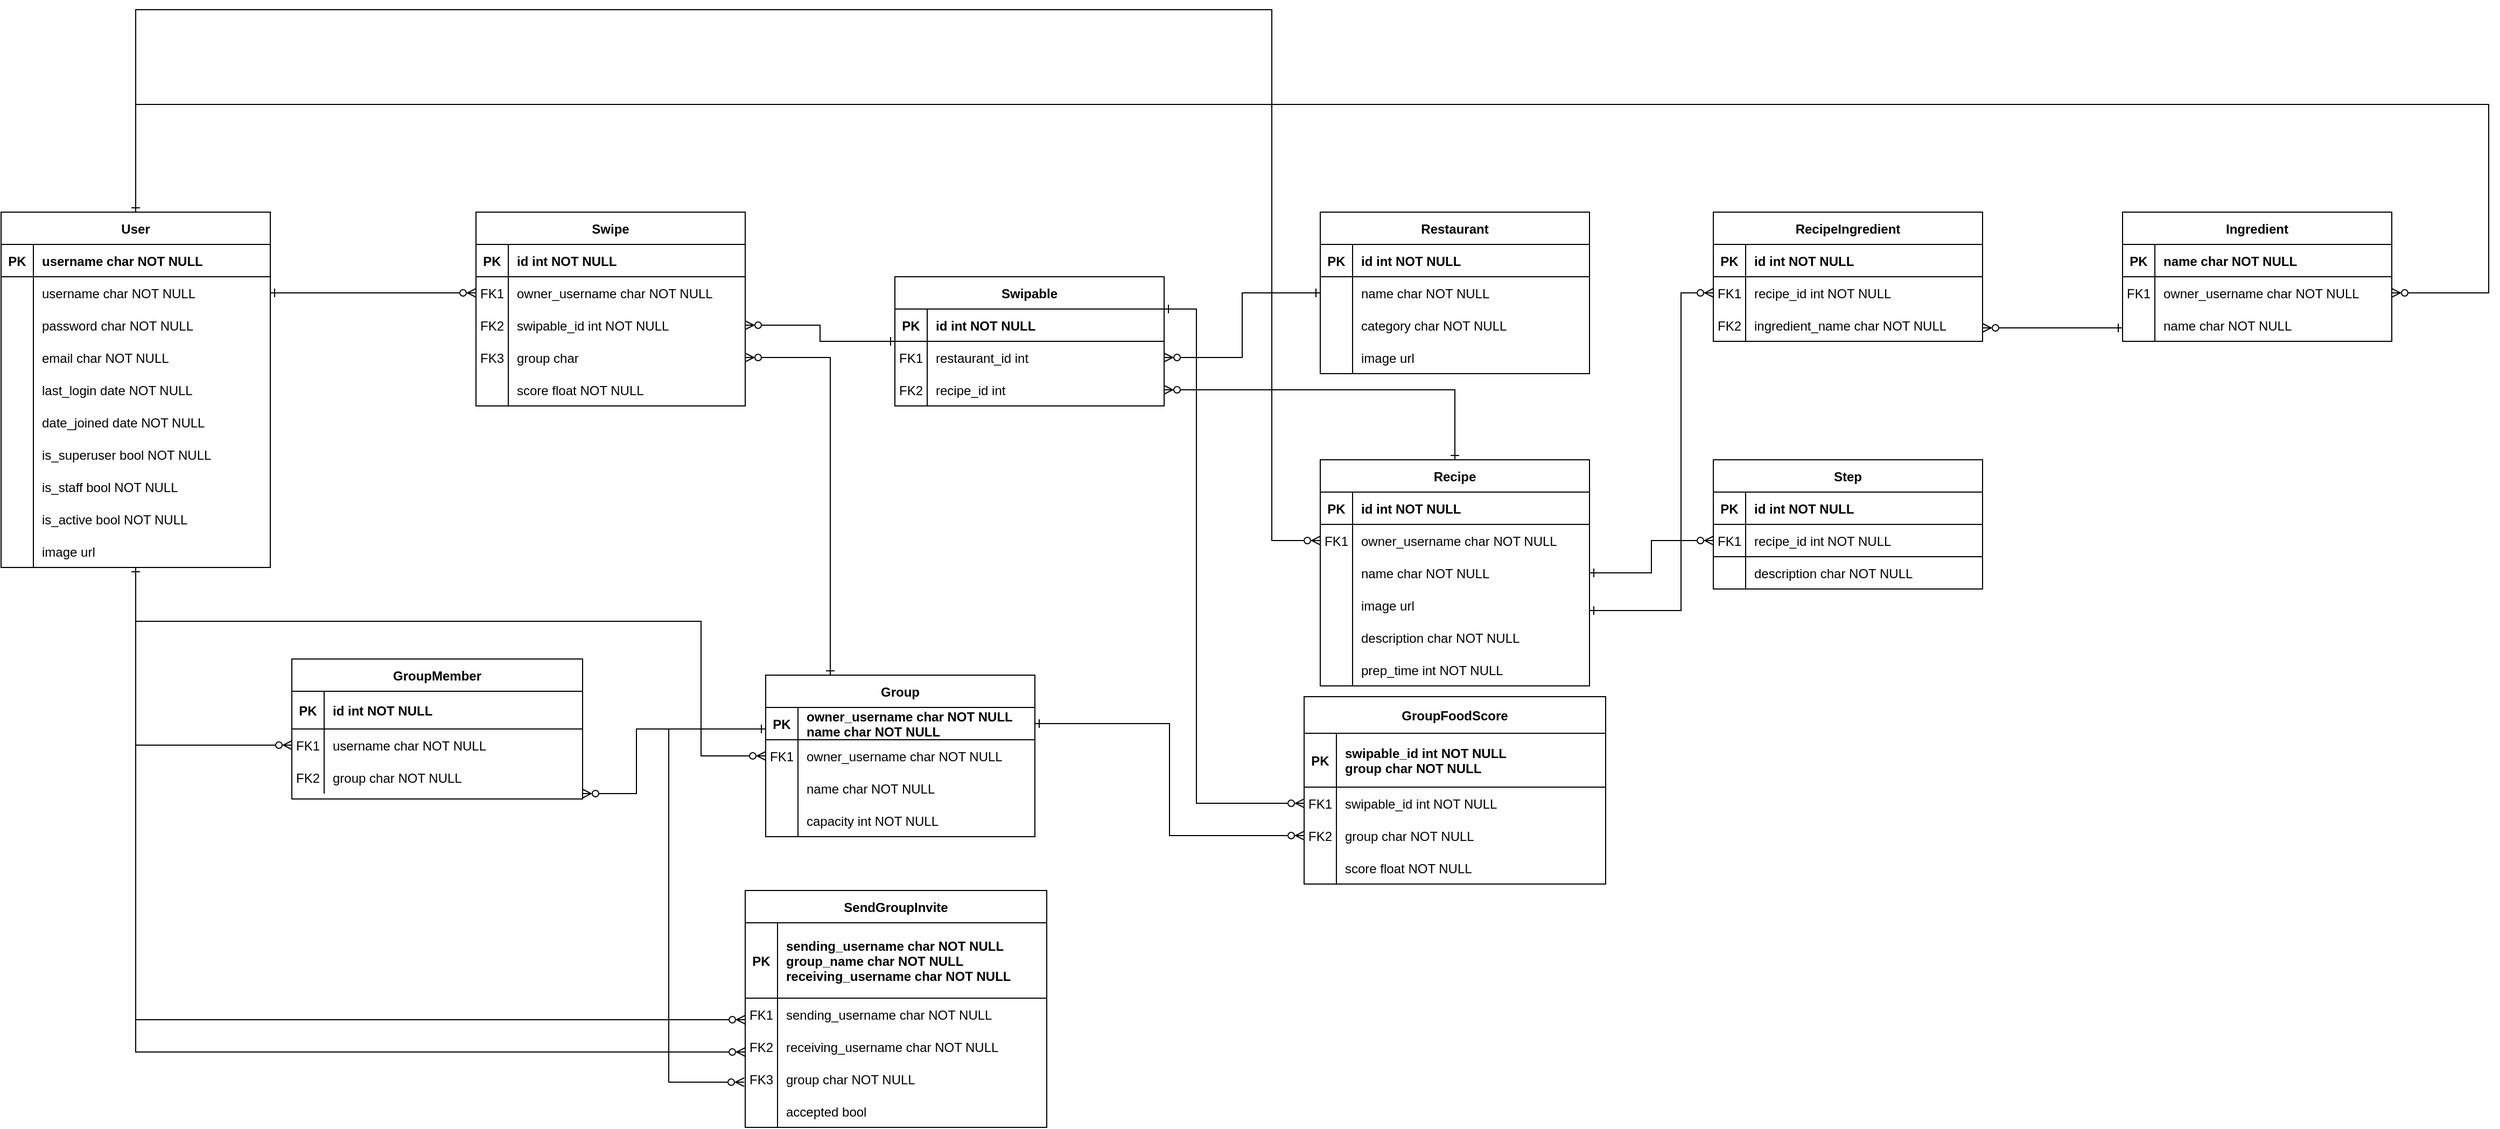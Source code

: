<mxfile version="26.2.2">
  <diagram id="R2lEEEUBdFMjLlhIrx00" name="Page-1">
    <mxGraphModel dx="1218" dy="744" grid="1" gridSize="10" guides="1" tooltips="1" connect="1" arrows="1" fold="1" page="0" pageScale="1" pageWidth="850" pageHeight="1100" math="0" shadow="0" extFonts="Permanent Marker^https://fonts.googleapis.com/css?family=Permanent+Marker">
      <root>
        <mxCell id="0" />
        <mxCell id="1" parent="0" />
        <mxCell id="mdGpPPyWuQmpUNpo9p77-39" value="User" style="shape=table;startSize=30;container=1;collapsible=1;childLayout=tableLayout;fixedRows=1;rowLines=0;fontStyle=1;align=center;resizeLast=1;movable=1;resizable=1;rotatable=1;deletable=1;editable=1;locked=0;connectable=1;gradientColor=none;" parent="1" vertex="1">
          <mxGeometry x="300" y="380" width="250" height="330" as="geometry">
            <mxRectangle x="300" y="380" width="100" height="30" as="alternateBounds" />
          </mxGeometry>
        </mxCell>
        <mxCell id="mdGpPPyWuQmpUNpo9p77-40" value="" style="shape=partialRectangle;collapsible=0;dropTarget=0;pointerEvents=0;fillColor=none;points=[[0,0.5],[1,0.5]];portConstraint=eastwest;top=0;left=0;right=0;bottom=1;" parent="mdGpPPyWuQmpUNpo9p77-39" vertex="1">
          <mxGeometry y="30" width="250" height="30" as="geometry" />
        </mxCell>
        <mxCell id="mdGpPPyWuQmpUNpo9p77-41" value="PK" style="shape=partialRectangle;overflow=hidden;connectable=0;fillColor=none;top=0;left=0;bottom=0;right=0;fontStyle=1;" parent="mdGpPPyWuQmpUNpo9p77-40" vertex="1">
          <mxGeometry width="30" height="30" as="geometry">
            <mxRectangle width="30" height="30" as="alternateBounds" />
          </mxGeometry>
        </mxCell>
        <mxCell id="mdGpPPyWuQmpUNpo9p77-42" value="username char NOT NULL" style="shape=partialRectangle;overflow=hidden;connectable=0;fillColor=none;top=0;left=0;bottom=0;right=0;align=left;spacingLeft=6;fontStyle=1;" parent="mdGpPPyWuQmpUNpo9p77-40" vertex="1">
          <mxGeometry x="30" width="220" height="30" as="geometry">
            <mxRectangle width="220" height="30" as="alternateBounds" />
          </mxGeometry>
        </mxCell>
        <mxCell id="jXS4G48GWbfjHLi2wQeO-42" style="shape=partialRectangle;collapsible=0;dropTarget=0;pointerEvents=0;fillColor=none;points=[[0,0.5],[1,0.5]];portConstraint=eastwest;top=0;left=0;right=0;bottom=0;" parent="mdGpPPyWuQmpUNpo9p77-39" vertex="1">
          <mxGeometry y="60" width="250" height="30" as="geometry" />
        </mxCell>
        <mxCell id="jXS4G48GWbfjHLi2wQeO-43" style="shape=partialRectangle;overflow=hidden;connectable=0;fillColor=none;top=0;left=0;bottom=0;right=0;" parent="jXS4G48GWbfjHLi2wQeO-42" vertex="1">
          <mxGeometry width="30" height="30" as="geometry">
            <mxRectangle width="30" height="30" as="alternateBounds" />
          </mxGeometry>
        </mxCell>
        <mxCell id="jXS4G48GWbfjHLi2wQeO-44" value="username char NOT NULL" style="shape=partialRectangle;overflow=hidden;connectable=0;fillColor=none;top=0;left=0;bottom=0;right=0;align=left;spacingLeft=6;" parent="jXS4G48GWbfjHLi2wQeO-42" vertex="1">
          <mxGeometry x="30" width="220" height="30" as="geometry">
            <mxRectangle width="220" height="30" as="alternateBounds" />
          </mxGeometry>
        </mxCell>
        <mxCell id="mdGpPPyWuQmpUNpo9p77-52" style="shape=partialRectangle;collapsible=0;dropTarget=0;pointerEvents=0;fillColor=none;points=[[0,0.5],[1,0.5]];portConstraint=eastwest;top=0;left=0;right=0;bottom=0;" parent="mdGpPPyWuQmpUNpo9p77-39" vertex="1">
          <mxGeometry y="90" width="250" height="30" as="geometry" />
        </mxCell>
        <mxCell id="mdGpPPyWuQmpUNpo9p77-53" style="shape=partialRectangle;overflow=hidden;connectable=0;fillColor=none;top=0;left=0;bottom=0;right=0;" parent="mdGpPPyWuQmpUNpo9p77-52" vertex="1">
          <mxGeometry width="30" height="30" as="geometry">
            <mxRectangle width="30" height="30" as="alternateBounds" />
          </mxGeometry>
        </mxCell>
        <mxCell id="mdGpPPyWuQmpUNpo9p77-54" value="password char NOT NULL" style="shape=partialRectangle;overflow=hidden;connectable=0;fillColor=none;top=0;left=0;bottom=0;right=0;align=left;spacingLeft=6;" parent="mdGpPPyWuQmpUNpo9p77-52" vertex="1">
          <mxGeometry x="30" width="220" height="30" as="geometry">
            <mxRectangle width="220" height="30" as="alternateBounds" />
          </mxGeometry>
        </mxCell>
        <mxCell id="mdGpPPyWuQmpUNpo9p77-55" style="shape=partialRectangle;collapsible=0;dropTarget=0;pointerEvents=0;fillColor=none;points=[[0,0.5],[1,0.5]];portConstraint=eastwest;top=0;left=0;right=0;bottom=0;" parent="mdGpPPyWuQmpUNpo9p77-39" vertex="1">
          <mxGeometry y="120" width="250" height="30" as="geometry" />
        </mxCell>
        <mxCell id="mdGpPPyWuQmpUNpo9p77-56" style="shape=partialRectangle;overflow=hidden;connectable=0;fillColor=none;top=0;left=0;bottom=0;right=0;" parent="mdGpPPyWuQmpUNpo9p77-55" vertex="1">
          <mxGeometry width="30" height="30" as="geometry">
            <mxRectangle width="30" height="30" as="alternateBounds" />
          </mxGeometry>
        </mxCell>
        <mxCell id="mdGpPPyWuQmpUNpo9p77-57" value="email char NOT NULL" style="shape=partialRectangle;overflow=hidden;connectable=0;fillColor=none;top=0;left=0;bottom=0;right=0;align=left;spacingLeft=6;" parent="mdGpPPyWuQmpUNpo9p77-55" vertex="1">
          <mxGeometry x="30" width="220" height="30" as="geometry">
            <mxRectangle width="220" height="30" as="alternateBounds" />
          </mxGeometry>
        </mxCell>
        <mxCell id="mdGpPPyWuQmpUNpo9p77-58" style="shape=partialRectangle;collapsible=0;dropTarget=0;pointerEvents=0;fillColor=none;points=[[0,0.5],[1,0.5]];portConstraint=eastwest;top=0;left=0;right=0;bottom=0;" parent="mdGpPPyWuQmpUNpo9p77-39" vertex="1">
          <mxGeometry y="150" width="250" height="30" as="geometry" />
        </mxCell>
        <mxCell id="mdGpPPyWuQmpUNpo9p77-59" style="shape=partialRectangle;overflow=hidden;connectable=0;fillColor=none;top=0;left=0;bottom=0;right=0;" parent="mdGpPPyWuQmpUNpo9p77-58" vertex="1">
          <mxGeometry width="30" height="30" as="geometry">
            <mxRectangle width="30" height="30" as="alternateBounds" />
          </mxGeometry>
        </mxCell>
        <mxCell id="mdGpPPyWuQmpUNpo9p77-60" value="last_login date NOT NULL" style="shape=partialRectangle;overflow=hidden;connectable=0;fillColor=none;top=0;left=0;bottom=0;right=0;align=left;spacingLeft=6;" parent="mdGpPPyWuQmpUNpo9p77-58" vertex="1">
          <mxGeometry x="30" width="220" height="30" as="geometry">
            <mxRectangle width="220" height="30" as="alternateBounds" />
          </mxGeometry>
        </mxCell>
        <mxCell id="mdGpPPyWuQmpUNpo9p77-61" style="shape=partialRectangle;collapsible=0;dropTarget=0;pointerEvents=0;fillColor=none;points=[[0,0.5],[1,0.5]];portConstraint=eastwest;top=0;left=0;right=0;bottom=0;" parent="mdGpPPyWuQmpUNpo9p77-39" vertex="1">
          <mxGeometry y="180" width="250" height="30" as="geometry" />
        </mxCell>
        <mxCell id="mdGpPPyWuQmpUNpo9p77-62" style="shape=partialRectangle;overflow=hidden;connectable=0;fillColor=none;top=0;left=0;bottom=0;right=0;" parent="mdGpPPyWuQmpUNpo9p77-61" vertex="1">
          <mxGeometry width="30" height="30" as="geometry">
            <mxRectangle width="30" height="30" as="alternateBounds" />
          </mxGeometry>
        </mxCell>
        <mxCell id="mdGpPPyWuQmpUNpo9p77-63" value="date_joined date NOT NULL" style="shape=partialRectangle;overflow=hidden;connectable=0;fillColor=none;top=0;left=0;bottom=0;right=0;align=left;spacingLeft=6;" parent="mdGpPPyWuQmpUNpo9p77-61" vertex="1">
          <mxGeometry x="30" width="220" height="30" as="geometry">
            <mxRectangle width="220" height="30" as="alternateBounds" />
          </mxGeometry>
        </mxCell>
        <mxCell id="mdGpPPyWuQmpUNpo9p77-64" style="shape=partialRectangle;collapsible=0;dropTarget=0;pointerEvents=0;fillColor=none;points=[[0,0.5],[1,0.5]];portConstraint=eastwest;top=0;left=0;right=0;bottom=0;" parent="mdGpPPyWuQmpUNpo9p77-39" vertex="1">
          <mxGeometry y="210" width="250" height="30" as="geometry" />
        </mxCell>
        <mxCell id="mdGpPPyWuQmpUNpo9p77-65" style="shape=partialRectangle;overflow=hidden;connectable=0;fillColor=none;top=0;left=0;bottom=0;right=0;" parent="mdGpPPyWuQmpUNpo9p77-64" vertex="1">
          <mxGeometry width="30" height="30" as="geometry">
            <mxRectangle width="30" height="30" as="alternateBounds" />
          </mxGeometry>
        </mxCell>
        <mxCell id="mdGpPPyWuQmpUNpo9p77-66" value="is_superuser bool NOT NULL" style="shape=partialRectangle;overflow=hidden;connectable=0;fillColor=none;top=0;left=0;bottom=0;right=0;align=left;spacingLeft=6;" parent="mdGpPPyWuQmpUNpo9p77-64" vertex="1">
          <mxGeometry x="30" width="220" height="30" as="geometry">
            <mxRectangle width="220" height="30" as="alternateBounds" />
          </mxGeometry>
        </mxCell>
        <mxCell id="mdGpPPyWuQmpUNpo9p77-67" style="shape=partialRectangle;collapsible=0;dropTarget=0;pointerEvents=0;fillColor=none;points=[[0,0.5],[1,0.5]];portConstraint=eastwest;top=0;left=0;right=0;bottom=0;" parent="mdGpPPyWuQmpUNpo9p77-39" vertex="1">
          <mxGeometry y="240" width="250" height="30" as="geometry" />
        </mxCell>
        <mxCell id="mdGpPPyWuQmpUNpo9p77-68" style="shape=partialRectangle;overflow=hidden;connectable=0;fillColor=none;top=0;left=0;bottom=0;right=0;" parent="mdGpPPyWuQmpUNpo9p77-67" vertex="1">
          <mxGeometry width="30" height="30" as="geometry">
            <mxRectangle width="30" height="30" as="alternateBounds" />
          </mxGeometry>
        </mxCell>
        <mxCell id="mdGpPPyWuQmpUNpo9p77-69" value="is_staff bool NOT NULL" style="shape=partialRectangle;overflow=hidden;connectable=0;fillColor=none;top=0;left=0;bottom=0;right=0;align=left;spacingLeft=6;" parent="mdGpPPyWuQmpUNpo9p77-67" vertex="1">
          <mxGeometry x="30" width="220" height="30" as="geometry">
            <mxRectangle width="220" height="30" as="alternateBounds" />
          </mxGeometry>
        </mxCell>
        <mxCell id="ymR9F1QrvoAt8ocHjHxh-2" style="shape=partialRectangle;collapsible=0;dropTarget=0;pointerEvents=0;fillColor=none;points=[[0,0.5],[1,0.5]];portConstraint=eastwest;top=0;left=0;right=0;bottom=0;" parent="mdGpPPyWuQmpUNpo9p77-39" vertex="1">
          <mxGeometry y="270" width="250" height="30" as="geometry" />
        </mxCell>
        <mxCell id="ymR9F1QrvoAt8ocHjHxh-3" style="shape=partialRectangle;overflow=hidden;connectable=0;fillColor=none;top=0;left=0;bottom=0;right=0;" parent="ymR9F1QrvoAt8ocHjHxh-2" vertex="1">
          <mxGeometry width="30" height="30" as="geometry">
            <mxRectangle width="30" height="30" as="alternateBounds" />
          </mxGeometry>
        </mxCell>
        <mxCell id="ymR9F1QrvoAt8ocHjHxh-4" value="is_active bool NOT NULL" style="shape=partialRectangle;overflow=hidden;connectable=0;fillColor=none;top=0;left=0;bottom=0;right=0;align=left;spacingLeft=6;" parent="ymR9F1QrvoAt8ocHjHxh-2" vertex="1">
          <mxGeometry x="30" width="220" height="30" as="geometry">
            <mxRectangle width="220" height="30" as="alternateBounds" />
          </mxGeometry>
        </mxCell>
        <mxCell id="dDbDeV_lnvsXY0JbIV-h-1" style="shape=partialRectangle;collapsible=0;dropTarget=0;pointerEvents=0;fillColor=none;points=[[0,0.5],[1,0.5]];portConstraint=eastwest;top=0;left=0;right=0;bottom=0;" parent="mdGpPPyWuQmpUNpo9p77-39" vertex="1">
          <mxGeometry y="300" width="250" height="30" as="geometry" />
        </mxCell>
        <mxCell id="dDbDeV_lnvsXY0JbIV-h-2" style="shape=partialRectangle;overflow=hidden;connectable=0;fillColor=none;top=0;left=0;bottom=0;right=0;" parent="dDbDeV_lnvsXY0JbIV-h-1" vertex="1">
          <mxGeometry width="30" height="30" as="geometry">
            <mxRectangle width="30" height="30" as="alternateBounds" />
          </mxGeometry>
        </mxCell>
        <mxCell id="dDbDeV_lnvsXY0JbIV-h-3" value="image url" style="shape=partialRectangle;overflow=hidden;connectable=0;fillColor=none;top=0;left=0;bottom=0;right=0;align=left;spacingLeft=6;" parent="dDbDeV_lnvsXY0JbIV-h-1" vertex="1">
          <mxGeometry x="30" width="220" height="30" as="geometry">
            <mxRectangle width="220" height="30" as="alternateBounds" />
          </mxGeometry>
        </mxCell>
        <mxCell id="mdGpPPyWuQmpUNpo9p77-71" value="Swipable" style="shape=table;startSize=30;container=1;collapsible=1;childLayout=tableLayout;fixedRows=1;rowLines=0;fontStyle=1;align=center;resizeLast=1;movable=1;resizable=1;rotatable=1;deletable=1;editable=1;locked=0;connectable=1;gradientColor=none;" parent="1" vertex="1">
          <mxGeometry x="1130" y="440" width="250" height="120" as="geometry">
            <mxRectangle x="300" y="380" width="100" height="30" as="alternateBounds" />
          </mxGeometry>
        </mxCell>
        <mxCell id="mdGpPPyWuQmpUNpo9p77-72" value="" style="shape=partialRectangle;collapsible=0;dropTarget=0;pointerEvents=0;fillColor=none;points=[[0,0.5],[1,0.5]];portConstraint=eastwest;top=0;left=0;right=0;bottom=1;" parent="mdGpPPyWuQmpUNpo9p77-71" vertex="1">
          <mxGeometry y="30" width="250" height="30" as="geometry" />
        </mxCell>
        <mxCell id="mdGpPPyWuQmpUNpo9p77-73" value="PK" style="shape=partialRectangle;overflow=hidden;connectable=0;fillColor=none;top=0;left=0;bottom=0;right=0;fontStyle=1;" parent="mdGpPPyWuQmpUNpo9p77-72" vertex="1">
          <mxGeometry width="30" height="30" as="geometry">
            <mxRectangle width="30" height="30" as="alternateBounds" />
          </mxGeometry>
        </mxCell>
        <mxCell id="mdGpPPyWuQmpUNpo9p77-74" value="id int NOT NULL" style="shape=partialRectangle;overflow=hidden;connectable=0;fillColor=none;top=0;left=0;bottom=0;right=0;align=left;spacingLeft=6;fontStyle=1;" parent="mdGpPPyWuQmpUNpo9p77-72" vertex="1">
          <mxGeometry x="30" width="220" height="30" as="geometry">
            <mxRectangle width="220" height="30" as="alternateBounds" />
          </mxGeometry>
        </mxCell>
        <mxCell id="mdGpPPyWuQmpUNpo9p77-102" style="shape=partialRectangle;collapsible=0;dropTarget=0;pointerEvents=0;fillColor=none;points=[[0,0.5],[1,0.5]];portConstraint=eastwest;top=0;left=0;right=0;bottom=0;" parent="mdGpPPyWuQmpUNpo9p77-71" vertex="1">
          <mxGeometry y="60" width="250" height="30" as="geometry" />
        </mxCell>
        <mxCell id="mdGpPPyWuQmpUNpo9p77-103" value="FK1" style="shape=partialRectangle;overflow=hidden;connectable=0;fillColor=none;top=0;left=0;bottom=0;right=0;" parent="mdGpPPyWuQmpUNpo9p77-102" vertex="1">
          <mxGeometry width="30" height="30" as="geometry">
            <mxRectangle width="30" height="30" as="alternateBounds" />
          </mxGeometry>
        </mxCell>
        <mxCell id="mdGpPPyWuQmpUNpo9p77-104" value="restaurant_id int" style="shape=partialRectangle;overflow=hidden;connectable=0;fillColor=none;top=0;left=0;bottom=0;right=0;align=left;spacingLeft=6;" parent="mdGpPPyWuQmpUNpo9p77-102" vertex="1">
          <mxGeometry x="30" width="220" height="30" as="geometry">
            <mxRectangle width="220" height="30" as="alternateBounds" />
          </mxGeometry>
        </mxCell>
        <mxCell id="qN_YahIdrBykId86kYgJ-1" style="shape=partialRectangle;collapsible=0;dropTarget=0;pointerEvents=0;fillColor=none;points=[[0,0.5],[1,0.5]];portConstraint=eastwest;top=0;left=0;right=0;bottom=0;" parent="mdGpPPyWuQmpUNpo9p77-71" vertex="1">
          <mxGeometry y="90" width="250" height="30" as="geometry" />
        </mxCell>
        <mxCell id="qN_YahIdrBykId86kYgJ-2" value="FK2" style="shape=partialRectangle;overflow=hidden;connectable=0;fillColor=none;top=0;left=0;bottom=0;right=0;" parent="qN_YahIdrBykId86kYgJ-1" vertex="1">
          <mxGeometry width="30" height="30" as="geometry">
            <mxRectangle width="30" height="30" as="alternateBounds" />
          </mxGeometry>
        </mxCell>
        <mxCell id="qN_YahIdrBykId86kYgJ-3" value="recipe_id int" style="shape=partialRectangle;overflow=hidden;connectable=0;fillColor=none;top=0;left=0;bottom=0;right=0;align=left;spacingLeft=6;" parent="qN_YahIdrBykId86kYgJ-1" vertex="1">
          <mxGeometry x="30" width="220" height="30" as="geometry">
            <mxRectangle width="220" height="30" as="alternateBounds" />
          </mxGeometry>
        </mxCell>
        <mxCell id="mdGpPPyWuQmpUNpo9p77-111" value="Swipe" style="shape=table;startSize=30;container=1;collapsible=1;childLayout=tableLayout;fixedRows=1;rowLines=0;fontStyle=1;align=center;resizeLast=1;movable=1;resizable=1;rotatable=1;deletable=1;editable=1;locked=0;connectable=1;gradientColor=none;" parent="1" vertex="1">
          <mxGeometry x="741" y="380" width="250" height="180" as="geometry">
            <mxRectangle x="300" y="380" width="100" height="30" as="alternateBounds" />
          </mxGeometry>
        </mxCell>
        <mxCell id="mdGpPPyWuQmpUNpo9p77-112" value="" style="shape=partialRectangle;collapsible=0;dropTarget=0;pointerEvents=0;fillColor=none;points=[[0,0.5],[1,0.5]];portConstraint=eastwest;top=0;left=0;right=0;bottom=1;" parent="mdGpPPyWuQmpUNpo9p77-111" vertex="1">
          <mxGeometry y="30" width="250" height="30" as="geometry" />
        </mxCell>
        <mxCell id="mdGpPPyWuQmpUNpo9p77-113" value="PK" style="shape=partialRectangle;overflow=hidden;connectable=0;fillColor=none;top=0;left=0;bottom=0;right=0;fontStyle=1;" parent="mdGpPPyWuQmpUNpo9p77-112" vertex="1">
          <mxGeometry width="30" height="30" as="geometry">
            <mxRectangle width="30" height="30" as="alternateBounds" />
          </mxGeometry>
        </mxCell>
        <mxCell id="mdGpPPyWuQmpUNpo9p77-114" value="id int NOT NULL" style="shape=partialRectangle;overflow=hidden;connectable=0;fillColor=none;top=0;left=0;bottom=0;right=0;align=left;spacingLeft=6;fontStyle=1;" parent="mdGpPPyWuQmpUNpo9p77-112" vertex="1">
          <mxGeometry x="30" width="220" height="30" as="geometry">
            <mxRectangle width="220" height="30" as="alternateBounds" />
          </mxGeometry>
        </mxCell>
        <mxCell id="mdGpPPyWuQmpUNpo9p77-115" value="" style="shape=partialRectangle;collapsible=0;dropTarget=0;pointerEvents=0;fillColor=none;points=[[0,0.5],[1,0.5]];portConstraint=eastwest;top=0;left=0;right=0;bottom=0;" parent="mdGpPPyWuQmpUNpo9p77-111" vertex="1">
          <mxGeometry y="60" width="250" height="30" as="geometry" />
        </mxCell>
        <mxCell id="mdGpPPyWuQmpUNpo9p77-116" value="FK1" style="shape=partialRectangle;overflow=hidden;connectable=0;fillColor=none;top=0;left=0;bottom=0;right=0;" parent="mdGpPPyWuQmpUNpo9p77-115" vertex="1">
          <mxGeometry width="30" height="30" as="geometry">
            <mxRectangle width="30" height="30" as="alternateBounds" />
          </mxGeometry>
        </mxCell>
        <mxCell id="mdGpPPyWuQmpUNpo9p77-117" value="owner_username char NOT NULL" style="shape=partialRectangle;overflow=hidden;connectable=0;fillColor=none;top=0;left=0;bottom=0;right=0;align=left;spacingLeft=6;" parent="mdGpPPyWuQmpUNpo9p77-115" vertex="1">
          <mxGeometry x="30" width="220" height="30" as="geometry">
            <mxRectangle width="220" height="30" as="alternateBounds" />
          </mxGeometry>
        </mxCell>
        <mxCell id="mdGpPPyWuQmpUNpo9p77-118" style="shape=partialRectangle;collapsible=0;dropTarget=0;pointerEvents=0;fillColor=none;points=[[0,0.5],[1,0.5]];portConstraint=eastwest;top=0;left=0;right=0;bottom=0;" parent="mdGpPPyWuQmpUNpo9p77-111" vertex="1">
          <mxGeometry y="90" width="250" height="30" as="geometry" />
        </mxCell>
        <mxCell id="mdGpPPyWuQmpUNpo9p77-119" value="FK2" style="shape=partialRectangle;overflow=hidden;connectable=0;fillColor=none;top=0;left=0;bottom=0;right=0;" parent="mdGpPPyWuQmpUNpo9p77-118" vertex="1">
          <mxGeometry width="30" height="30" as="geometry">
            <mxRectangle width="30" height="30" as="alternateBounds" />
          </mxGeometry>
        </mxCell>
        <mxCell id="mdGpPPyWuQmpUNpo9p77-120" value="swipable_id int NOT NULL" style="shape=partialRectangle;overflow=hidden;connectable=0;fillColor=none;top=0;left=0;bottom=0;right=0;align=left;spacingLeft=6;" parent="mdGpPPyWuQmpUNpo9p77-118" vertex="1">
          <mxGeometry x="30" width="220" height="30" as="geometry">
            <mxRectangle width="220" height="30" as="alternateBounds" />
          </mxGeometry>
        </mxCell>
        <mxCell id="fy4SicLYPAfS0dP_O0CD-1" style="shape=partialRectangle;collapsible=0;dropTarget=0;pointerEvents=0;fillColor=none;points=[[0,0.5],[1,0.5]];portConstraint=eastwest;top=0;left=0;right=0;bottom=0;" parent="mdGpPPyWuQmpUNpo9p77-111" vertex="1">
          <mxGeometry y="120" width="250" height="30" as="geometry" />
        </mxCell>
        <mxCell id="fy4SicLYPAfS0dP_O0CD-2" value="FK3" style="shape=partialRectangle;overflow=hidden;connectable=0;fillColor=none;top=0;left=0;bottom=0;right=0;" parent="fy4SicLYPAfS0dP_O0CD-1" vertex="1">
          <mxGeometry width="30" height="30" as="geometry">
            <mxRectangle width="30" height="30" as="alternateBounds" />
          </mxGeometry>
        </mxCell>
        <mxCell id="fy4SicLYPAfS0dP_O0CD-3" value="group char" style="shape=partialRectangle;overflow=hidden;connectable=0;fillColor=none;top=0;left=0;bottom=0;right=0;align=left;spacingLeft=6;" parent="fy4SicLYPAfS0dP_O0CD-1" vertex="1">
          <mxGeometry x="30" width="220" height="30" as="geometry">
            <mxRectangle width="220" height="30" as="alternateBounds" />
          </mxGeometry>
        </mxCell>
        <mxCell id="HmSTpXMddX5MYD6md_aH-4" style="shape=partialRectangle;collapsible=0;dropTarget=0;pointerEvents=0;fillColor=none;points=[[0,0.5],[1,0.5]];portConstraint=eastwest;top=0;left=0;right=0;bottom=0;" parent="mdGpPPyWuQmpUNpo9p77-111" vertex="1">
          <mxGeometry y="150" width="250" height="30" as="geometry" />
        </mxCell>
        <mxCell id="HmSTpXMddX5MYD6md_aH-5" style="shape=partialRectangle;overflow=hidden;connectable=0;fillColor=none;top=0;left=0;bottom=0;right=0;" parent="HmSTpXMddX5MYD6md_aH-4" vertex="1">
          <mxGeometry width="30" height="30" as="geometry">
            <mxRectangle width="30" height="30" as="alternateBounds" />
          </mxGeometry>
        </mxCell>
        <mxCell id="HmSTpXMddX5MYD6md_aH-6" value="score float NOT NULL" style="shape=partialRectangle;overflow=hidden;connectable=0;fillColor=none;top=0;left=0;bottom=0;right=0;align=left;spacingLeft=6;" parent="HmSTpXMddX5MYD6md_aH-4" vertex="1">
          <mxGeometry x="30" width="220" height="30" as="geometry">
            <mxRectangle width="220" height="30" as="alternateBounds" />
          </mxGeometry>
        </mxCell>
        <mxCell id="mdGpPPyWuQmpUNpo9p77-128" style="edgeStyle=orthogonalEdgeStyle;rounded=0;orthogonalLoop=1;jettySize=auto;html=1;exitX=1;exitY=0.5;exitDx=0;exitDy=0;endArrow=ERone;endFill=0;startArrow=ERzeroToMany;startFill=0;entryX=0;entryY=0.5;entryDx=0;entryDy=0;" parent="1" source="mdGpPPyWuQmpUNpo9p77-118" edge="1">
          <mxGeometry relative="1" as="geometry">
            <Array as="points">
              <mxPoint x="1080" y="485" />
              <mxPoint x="1080" y="455" />
            </Array>
          </mxGeometry>
        </mxCell>
        <mxCell id="mdGpPPyWuQmpUNpo9p77-130" style="edgeStyle=orthogonalEdgeStyle;rounded=0;orthogonalLoop=1;jettySize=auto;html=1;exitX=0;exitY=0.5;exitDx=0;exitDy=0;startArrow=ERzeroToMany;startFill=0;endArrow=ERone;endFill=0;" parent="1" source="mdGpPPyWuQmpUNpo9p77-115" target="mdGpPPyWuQmpUNpo9p77-39" edge="1">
          <mxGeometry relative="1" as="geometry">
            <Array as="points">
              <mxPoint x="630" y="455" />
              <mxPoint x="630" y="455" />
            </Array>
          </mxGeometry>
        </mxCell>
        <mxCell id="mdGpPPyWuQmpUNpo9p77-131" value="Group" style="shape=table;startSize=30;container=1;collapsible=1;childLayout=tableLayout;fixedRows=1;rowLines=0;fontStyle=1;align=center;resizeLast=1;movable=1;resizable=1;rotatable=1;deletable=1;editable=1;locked=0;connectable=1;gradientColor=none;" parent="1" vertex="1">
          <mxGeometry x="1010" y="810" width="250" height="150" as="geometry">
            <mxRectangle x="300" y="380" width="100" height="30" as="alternateBounds" />
          </mxGeometry>
        </mxCell>
        <mxCell id="mdGpPPyWuQmpUNpo9p77-132" value="" style="shape=partialRectangle;collapsible=0;dropTarget=0;pointerEvents=0;fillColor=none;points=[[0,0.5],[1,0.5]];portConstraint=eastwest;top=0;left=0;right=0;bottom=1;" parent="mdGpPPyWuQmpUNpo9p77-131" vertex="1">
          <mxGeometry y="30" width="250" height="30" as="geometry" />
        </mxCell>
        <mxCell id="mdGpPPyWuQmpUNpo9p77-133" value="PK" style="shape=partialRectangle;overflow=hidden;connectable=0;fillColor=none;top=0;left=0;bottom=0;right=0;fontStyle=1;" parent="mdGpPPyWuQmpUNpo9p77-132" vertex="1">
          <mxGeometry width="30" height="30" as="geometry">
            <mxRectangle width="30" height="30" as="alternateBounds" />
          </mxGeometry>
        </mxCell>
        <mxCell id="mdGpPPyWuQmpUNpo9p77-134" value="owner_username char NOT NULL&#xa;name char NOT NULL" style="shape=partialRectangle;overflow=hidden;connectable=0;fillColor=none;top=0;left=0;bottom=0;right=0;align=left;spacingLeft=6;fontStyle=1;" parent="mdGpPPyWuQmpUNpo9p77-132" vertex="1">
          <mxGeometry x="30" width="220" height="30" as="geometry">
            <mxRectangle width="220" height="30" as="alternateBounds" />
          </mxGeometry>
        </mxCell>
        <mxCell id="ij7UVyIoSe7wqEyqy8gB-11" style="shape=partialRectangle;collapsible=0;dropTarget=0;pointerEvents=0;fillColor=none;points=[[0,0.5],[1,0.5]];portConstraint=eastwest;top=0;left=0;right=0;bottom=0;" parent="mdGpPPyWuQmpUNpo9p77-131" vertex="1">
          <mxGeometry y="60" width="250" height="30" as="geometry" />
        </mxCell>
        <mxCell id="ij7UVyIoSe7wqEyqy8gB-12" value="FK1" style="shape=partialRectangle;overflow=hidden;connectable=0;fillColor=none;top=0;left=0;bottom=0;right=0;" parent="ij7UVyIoSe7wqEyqy8gB-11" vertex="1">
          <mxGeometry width="30" height="30" as="geometry">
            <mxRectangle width="30" height="30" as="alternateBounds" />
          </mxGeometry>
        </mxCell>
        <mxCell id="ij7UVyIoSe7wqEyqy8gB-13" value="owner_username char NOT NULL" style="shape=partialRectangle;overflow=hidden;connectable=0;fillColor=none;top=0;left=0;bottom=0;right=0;align=left;spacingLeft=6;" parent="ij7UVyIoSe7wqEyqy8gB-11" vertex="1">
          <mxGeometry x="30" width="220" height="30" as="geometry">
            <mxRectangle width="220" height="30" as="alternateBounds" />
          </mxGeometry>
        </mxCell>
        <mxCell id="mdGpPPyWuQmpUNpo9p77-141" style="shape=partialRectangle;collapsible=0;dropTarget=0;pointerEvents=0;fillColor=none;points=[[0,0.5],[1,0.5]];portConstraint=eastwest;top=0;left=0;right=0;bottom=0;" parent="mdGpPPyWuQmpUNpo9p77-131" vertex="1">
          <mxGeometry y="90" width="250" height="30" as="geometry" />
        </mxCell>
        <mxCell id="mdGpPPyWuQmpUNpo9p77-142" style="shape=partialRectangle;overflow=hidden;connectable=0;fillColor=none;top=0;left=0;bottom=0;right=0;" parent="mdGpPPyWuQmpUNpo9p77-141" vertex="1">
          <mxGeometry width="30" height="30" as="geometry">
            <mxRectangle width="30" height="30" as="alternateBounds" />
          </mxGeometry>
        </mxCell>
        <mxCell id="mdGpPPyWuQmpUNpo9p77-143" value="name char NOT NULL" style="shape=partialRectangle;overflow=hidden;connectable=0;fillColor=none;top=0;left=0;bottom=0;right=0;align=left;spacingLeft=6;" parent="mdGpPPyWuQmpUNpo9p77-141" vertex="1">
          <mxGeometry x="30" width="220" height="30" as="geometry">
            <mxRectangle width="220" height="30" as="alternateBounds" />
          </mxGeometry>
        </mxCell>
        <mxCell id="fkVUmg6R-UrDXtV1f4Mi-32" style="shape=partialRectangle;collapsible=0;dropTarget=0;pointerEvents=0;fillColor=none;points=[[0,0.5],[1,0.5]];portConstraint=eastwest;top=0;left=0;right=0;bottom=0;" parent="mdGpPPyWuQmpUNpo9p77-131" vertex="1">
          <mxGeometry y="120" width="250" height="30" as="geometry" />
        </mxCell>
        <mxCell id="fkVUmg6R-UrDXtV1f4Mi-33" style="shape=partialRectangle;overflow=hidden;connectable=0;fillColor=none;top=0;left=0;bottom=0;right=0;" parent="fkVUmg6R-UrDXtV1f4Mi-32" vertex="1">
          <mxGeometry width="30" height="30" as="geometry">
            <mxRectangle width="30" height="30" as="alternateBounds" />
          </mxGeometry>
        </mxCell>
        <mxCell id="fkVUmg6R-UrDXtV1f4Mi-34" value="capacity int NOT NULL" style="shape=partialRectangle;overflow=hidden;connectable=0;fillColor=none;top=0;left=0;bottom=0;right=0;align=left;spacingLeft=6;" parent="fkVUmg6R-UrDXtV1f4Mi-32" vertex="1">
          <mxGeometry x="30" width="220" height="30" as="geometry">
            <mxRectangle width="220" height="30" as="alternateBounds" />
          </mxGeometry>
        </mxCell>
        <mxCell id="mdGpPPyWuQmpUNpo9p77-144" value="GroupMember" style="shape=table;startSize=30;container=1;collapsible=1;childLayout=tableLayout;fixedRows=1;rowLines=0;fontStyle=1;align=center;resizeLast=1;movable=1;resizable=1;rotatable=1;deletable=1;editable=1;locked=0;connectable=1;gradientColor=none;" parent="1" vertex="1">
          <mxGeometry x="570" y="795" width="270" height="130" as="geometry">
            <mxRectangle x="300" y="380" width="100" height="30" as="alternateBounds" />
          </mxGeometry>
        </mxCell>
        <mxCell id="mdGpPPyWuQmpUNpo9p77-145" value="" style="shape=partialRectangle;collapsible=0;dropTarget=0;pointerEvents=0;fillColor=none;points=[[0,0.5],[1,0.5]];portConstraint=eastwest;top=0;left=0;right=0;bottom=1;" parent="mdGpPPyWuQmpUNpo9p77-144" vertex="1">
          <mxGeometry y="30" width="270" height="35" as="geometry" />
        </mxCell>
        <mxCell id="mdGpPPyWuQmpUNpo9p77-146" value="PK" style="shape=partialRectangle;overflow=hidden;connectable=0;fillColor=none;top=0;left=0;bottom=0;right=0;fontStyle=1;" parent="mdGpPPyWuQmpUNpo9p77-145" vertex="1">
          <mxGeometry width="30" height="35" as="geometry">
            <mxRectangle width="30" height="35" as="alternateBounds" />
          </mxGeometry>
        </mxCell>
        <mxCell id="mdGpPPyWuQmpUNpo9p77-147" value="id int NOT NULL" style="shape=partialRectangle;overflow=hidden;connectable=0;fillColor=none;top=0;left=0;bottom=0;right=0;align=left;spacingLeft=6;fontStyle=1;" parent="mdGpPPyWuQmpUNpo9p77-145" vertex="1">
          <mxGeometry x="30" width="240" height="35" as="geometry">
            <mxRectangle width="240" height="35" as="alternateBounds" />
          </mxGeometry>
        </mxCell>
        <mxCell id="mdGpPPyWuQmpUNpo9p77-148" style="shape=partialRectangle;collapsible=0;dropTarget=0;pointerEvents=0;fillColor=none;points=[[0,0.5],[1,0.5]];portConstraint=eastwest;top=0;left=0;right=0;bottom=0;" parent="mdGpPPyWuQmpUNpo9p77-144" vertex="1">
          <mxGeometry y="65" width="270" height="30" as="geometry" />
        </mxCell>
        <mxCell id="mdGpPPyWuQmpUNpo9p77-149" value="FK1" style="shape=partialRectangle;overflow=hidden;connectable=0;fillColor=none;top=0;left=0;bottom=0;right=0;" parent="mdGpPPyWuQmpUNpo9p77-148" vertex="1">
          <mxGeometry width="30" height="30" as="geometry">
            <mxRectangle width="30" height="30" as="alternateBounds" />
          </mxGeometry>
        </mxCell>
        <mxCell id="mdGpPPyWuQmpUNpo9p77-150" value="username char NOT NULL" style="shape=partialRectangle;overflow=hidden;connectable=0;fillColor=none;top=0;left=0;bottom=0;right=0;align=left;spacingLeft=6;" parent="mdGpPPyWuQmpUNpo9p77-148" vertex="1">
          <mxGeometry x="30" width="240" height="30" as="geometry">
            <mxRectangle width="240" height="30" as="alternateBounds" />
          </mxGeometry>
        </mxCell>
        <mxCell id="mdGpPPyWuQmpUNpo9p77-151" style="shape=partialRectangle;collapsible=0;dropTarget=0;pointerEvents=0;fillColor=none;points=[[0,0.5],[1,0.5]];portConstraint=eastwest;top=0;left=0;right=0;bottom=0;" parent="mdGpPPyWuQmpUNpo9p77-144" vertex="1">
          <mxGeometry y="95" width="270" height="30" as="geometry" />
        </mxCell>
        <mxCell id="mdGpPPyWuQmpUNpo9p77-152" value="FK2" style="shape=partialRectangle;overflow=hidden;connectable=0;fillColor=none;top=0;left=0;bottom=0;right=0;" parent="mdGpPPyWuQmpUNpo9p77-151" vertex="1">
          <mxGeometry width="30" height="30" as="geometry">
            <mxRectangle width="30" height="30" as="alternateBounds" />
          </mxGeometry>
        </mxCell>
        <mxCell id="mdGpPPyWuQmpUNpo9p77-153" value="group char NOT NULL" style="shape=partialRectangle;overflow=hidden;connectable=0;fillColor=none;top=0;left=0;bottom=0;right=0;align=left;spacingLeft=6;" parent="mdGpPPyWuQmpUNpo9p77-151" vertex="1">
          <mxGeometry x="30" width="240" height="30" as="geometry">
            <mxRectangle width="240" height="30" as="alternateBounds" />
          </mxGeometry>
        </mxCell>
        <mxCell id="mdGpPPyWuQmpUNpo9p77-154" style="edgeStyle=orthogonalEdgeStyle;rounded=0;orthogonalLoop=1;jettySize=auto;html=1;exitX=0;exitY=0.5;exitDx=0;exitDy=0;startArrow=ERzeroToMany;startFill=0;endArrow=ERone;endFill=0;" parent="1" source="mdGpPPyWuQmpUNpo9p77-148" target="mdGpPPyWuQmpUNpo9p77-39" edge="1">
          <mxGeometry relative="1" as="geometry" />
        </mxCell>
        <mxCell id="mdGpPPyWuQmpUNpo9p77-155" style="edgeStyle=orthogonalEdgeStyle;rounded=0;orthogonalLoop=1;jettySize=auto;html=1;exitX=1;exitY=0.5;exitDx=0;exitDy=0;startArrow=ERzeroToMany;startFill=0;endArrow=ERone;endFill=0;" parent="1" edge="1">
          <mxGeometry relative="1" as="geometry">
            <Array as="points">
              <mxPoint x="890" y="920" />
              <mxPoint x="890" y="860" />
              <mxPoint x="1010" y="860" />
            </Array>
            <mxPoint x="840" y="920" as="sourcePoint" />
            <mxPoint x="1010" y="860" as="targetPoint" />
          </mxGeometry>
        </mxCell>
        <mxCell id="mdGpPPyWuQmpUNpo9p77-156" value="GroupFoodScore" style="shape=table;startSize=34;container=1;collapsible=1;childLayout=tableLayout;fixedRows=1;rowLines=0;fontStyle=1;align=center;resizeLast=1;movable=1;resizable=1;rotatable=1;deletable=1;editable=1;locked=0;connectable=1;gradientColor=none;" parent="1" vertex="1">
          <mxGeometry x="1510" y="830" width="280" height="174" as="geometry">
            <mxRectangle x="1400" y="766" width="100" height="30" as="alternateBounds" />
          </mxGeometry>
        </mxCell>
        <mxCell id="mdGpPPyWuQmpUNpo9p77-157" value="" style="shape=partialRectangle;collapsible=0;dropTarget=0;pointerEvents=0;fillColor=none;points=[[0,0.5],[1,0.5]];portConstraint=eastwest;top=0;left=0;right=0;bottom=1;" parent="mdGpPPyWuQmpUNpo9p77-156" vertex="1">
          <mxGeometry y="34" width="280" height="50" as="geometry" />
        </mxCell>
        <mxCell id="mdGpPPyWuQmpUNpo9p77-158" value="PK" style="shape=partialRectangle;overflow=hidden;connectable=0;fillColor=none;top=0;left=0;bottom=0;right=0;fontStyle=1;" parent="mdGpPPyWuQmpUNpo9p77-157" vertex="1">
          <mxGeometry width="30" height="50" as="geometry">
            <mxRectangle width="30" height="50" as="alternateBounds" />
          </mxGeometry>
        </mxCell>
        <mxCell id="mdGpPPyWuQmpUNpo9p77-159" value="swipable_id int NOT NULL&#xa;group char NOT NULL" style="shape=partialRectangle;overflow=hidden;connectable=0;fillColor=none;top=0;left=0;bottom=0;right=0;align=left;spacingLeft=6;fontStyle=1;" parent="mdGpPPyWuQmpUNpo9p77-157" vertex="1">
          <mxGeometry x="30" width="250" height="50" as="geometry">
            <mxRectangle width="250" height="50" as="alternateBounds" />
          </mxGeometry>
        </mxCell>
        <mxCell id="mdGpPPyWuQmpUNpo9p77-160" style="shape=partialRectangle;collapsible=0;dropTarget=0;pointerEvents=0;fillColor=none;points=[[0,0.5],[1,0.5]];portConstraint=eastwest;top=0;left=0;right=0;bottom=0;" parent="mdGpPPyWuQmpUNpo9p77-156" vertex="1">
          <mxGeometry y="84" width="280" height="30" as="geometry" />
        </mxCell>
        <mxCell id="mdGpPPyWuQmpUNpo9p77-161" value="FK1" style="shape=partialRectangle;overflow=hidden;connectable=0;fillColor=none;top=0;left=0;bottom=0;right=0;" parent="mdGpPPyWuQmpUNpo9p77-160" vertex="1">
          <mxGeometry width="30" height="30" as="geometry">
            <mxRectangle width="30" height="30" as="alternateBounds" />
          </mxGeometry>
        </mxCell>
        <mxCell id="mdGpPPyWuQmpUNpo9p77-162" value="swipable_id int NOT NULL" style="shape=partialRectangle;overflow=hidden;connectable=0;fillColor=none;top=0;left=0;bottom=0;right=0;align=left;spacingLeft=6;" parent="mdGpPPyWuQmpUNpo9p77-160" vertex="1">
          <mxGeometry x="30" width="250" height="30" as="geometry">
            <mxRectangle width="250" height="30" as="alternateBounds" />
          </mxGeometry>
        </mxCell>
        <mxCell id="mdGpPPyWuQmpUNpo9p77-163" style="shape=partialRectangle;collapsible=0;dropTarget=0;pointerEvents=0;fillColor=none;points=[[0,0.5],[1,0.5]];portConstraint=eastwest;top=0;left=0;right=0;bottom=0;" parent="mdGpPPyWuQmpUNpo9p77-156" vertex="1">
          <mxGeometry y="114" width="280" height="30" as="geometry" />
        </mxCell>
        <mxCell id="mdGpPPyWuQmpUNpo9p77-164" value="FK2" style="shape=partialRectangle;overflow=hidden;connectable=0;fillColor=none;top=0;left=0;bottom=0;right=0;" parent="mdGpPPyWuQmpUNpo9p77-163" vertex="1">
          <mxGeometry width="30" height="30" as="geometry">
            <mxRectangle width="30" height="30" as="alternateBounds" />
          </mxGeometry>
        </mxCell>
        <mxCell id="mdGpPPyWuQmpUNpo9p77-165" value="group char NOT NULL" style="shape=partialRectangle;overflow=hidden;connectable=0;fillColor=none;top=0;left=0;bottom=0;right=0;align=left;spacingLeft=6;" parent="mdGpPPyWuQmpUNpo9p77-163" vertex="1">
          <mxGeometry x="30" width="250" height="30" as="geometry">
            <mxRectangle width="250" height="30" as="alternateBounds" />
          </mxGeometry>
        </mxCell>
        <mxCell id="jXS4G48GWbfjHLi2wQeO-26" style="shape=partialRectangle;collapsible=0;dropTarget=0;pointerEvents=0;fillColor=none;points=[[0,0.5],[1,0.5]];portConstraint=eastwest;top=0;left=0;right=0;bottom=0;" parent="mdGpPPyWuQmpUNpo9p77-156" vertex="1">
          <mxGeometry y="144" width="280" height="30" as="geometry" />
        </mxCell>
        <mxCell id="jXS4G48GWbfjHLi2wQeO-27" style="shape=partialRectangle;overflow=hidden;connectable=0;fillColor=none;top=0;left=0;bottom=0;right=0;" parent="jXS4G48GWbfjHLi2wQeO-26" vertex="1">
          <mxGeometry width="30" height="30" as="geometry">
            <mxRectangle width="30" height="30" as="alternateBounds" />
          </mxGeometry>
        </mxCell>
        <mxCell id="jXS4G48GWbfjHLi2wQeO-28" value="score float NOT NULL" style="shape=partialRectangle;overflow=hidden;connectable=0;fillColor=none;top=0;left=0;bottom=0;right=0;align=left;spacingLeft=6;" parent="jXS4G48GWbfjHLi2wQeO-26" vertex="1">
          <mxGeometry x="30" width="250" height="30" as="geometry">
            <mxRectangle width="250" height="30" as="alternateBounds" />
          </mxGeometry>
        </mxCell>
        <mxCell id="ij7UVyIoSe7wqEyqy8gB-1" value="SendGroupInvite" style="shape=table;startSize=30;container=1;collapsible=1;childLayout=tableLayout;fixedRows=1;rowLines=0;fontStyle=1;align=center;resizeLast=1;movable=1;resizable=1;rotatable=1;deletable=1;editable=1;locked=0;connectable=1;gradientColor=none;" parent="1" vertex="1">
          <mxGeometry x="991" y="1010" width="280" height="220" as="geometry">
            <mxRectangle x="300" y="380" width="100" height="30" as="alternateBounds" />
          </mxGeometry>
        </mxCell>
        <mxCell id="ij7UVyIoSe7wqEyqy8gB-2" value="" style="shape=partialRectangle;collapsible=0;dropTarget=0;pointerEvents=0;fillColor=none;points=[[0,0.5],[1,0.5]];portConstraint=eastwest;top=0;left=0;right=0;bottom=1;" parent="ij7UVyIoSe7wqEyqy8gB-1" vertex="1">
          <mxGeometry y="30" width="280" height="70" as="geometry" />
        </mxCell>
        <mxCell id="ij7UVyIoSe7wqEyqy8gB-3" value="PK" style="shape=partialRectangle;overflow=hidden;connectable=0;fillColor=none;top=0;left=0;bottom=0;right=0;fontStyle=1;" parent="ij7UVyIoSe7wqEyqy8gB-2" vertex="1">
          <mxGeometry width="30" height="70" as="geometry">
            <mxRectangle width="30" height="70" as="alternateBounds" />
          </mxGeometry>
        </mxCell>
        <mxCell id="ij7UVyIoSe7wqEyqy8gB-4" value="sending_username char NOT NULL&#xa;group_name char NOT NULL&#xa;receiving_username char NOT NULL" style="shape=partialRectangle;overflow=hidden;connectable=0;fillColor=none;top=0;left=0;bottom=0;right=0;align=left;spacingLeft=6;fontStyle=1;" parent="ij7UVyIoSe7wqEyqy8gB-2" vertex="1">
          <mxGeometry x="30" width="250" height="70" as="geometry">
            <mxRectangle width="250" height="70" as="alternateBounds" />
          </mxGeometry>
        </mxCell>
        <mxCell id="ij7UVyIoSe7wqEyqy8gB-5" style="shape=partialRectangle;collapsible=0;dropTarget=0;pointerEvents=0;fillColor=none;points=[[0,0.5],[1,0.5]];portConstraint=eastwest;top=0;left=0;right=0;bottom=0;" parent="ij7UVyIoSe7wqEyqy8gB-1" vertex="1">
          <mxGeometry y="100" width="280" height="30" as="geometry" />
        </mxCell>
        <mxCell id="ij7UVyIoSe7wqEyqy8gB-6" value="FK1" style="shape=partialRectangle;overflow=hidden;connectable=0;fillColor=none;top=0;left=0;bottom=0;right=0;" parent="ij7UVyIoSe7wqEyqy8gB-5" vertex="1">
          <mxGeometry width="30" height="30" as="geometry">
            <mxRectangle width="30" height="30" as="alternateBounds" />
          </mxGeometry>
        </mxCell>
        <mxCell id="ij7UVyIoSe7wqEyqy8gB-7" value="sending_username char NOT NULL" style="shape=partialRectangle;overflow=hidden;connectable=0;fillColor=none;top=0;left=0;bottom=0;right=0;align=left;spacingLeft=6;" parent="ij7UVyIoSe7wqEyqy8gB-5" vertex="1">
          <mxGeometry x="30" width="250" height="30" as="geometry">
            <mxRectangle width="250" height="30" as="alternateBounds" />
          </mxGeometry>
        </mxCell>
        <mxCell id="ij7UVyIoSe7wqEyqy8gB-8" style="shape=partialRectangle;collapsible=0;dropTarget=0;pointerEvents=0;fillColor=none;points=[[0,0.5],[1,0.5]];portConstraint=eastwest;top=0;left=0;right=0;bottom=0;" parent="ij7UVyIoSe7wqEyqy8gB-1" vertex="1">
          <mxGeometry y="130" width="280" height="30" as="geometry" />
        </mxCell>
        <mxCell id="ij7UVyIoSe7wqEyqy8gB-9" value="FK2" style="shape=partialRectangle;overflow=hidden;connectable=0;fillColor=none;top=0;left=0;bottom=0;right=0;" parent="ij7UVyIoSe7wqEyqy8gB-8" vertex="1">
          <mxGeometry width="30" height="30" as="geometry">
            <mxRectangle width="30" height="30" as="alternateBounds" />
          </mxGeometry>
        </mxCell>
        <mxCell id="ij7UVyIoSe7wqEyqy8gB-10" value="receiving_username char NOT NULL" style="shape=partialRectangle;overflow=hidden;connectable=0;fillColor=none;top=0;left=0;bottom=0;right=0;align=left;spacingLeft=6;" parent="ij7UVyIoSe7wqEyqy8gB-8" vertex="1">
          <mxGeometry x="30" width="250" height="30" as="geometry">
            <mxRectangle width="250" height="30" as="alternateBounds" />
          </mxGeometry>
        </mxCell>
        <mxCell id="fkVUmg6R-UrDXtV1f4Mi-18" style="shape=partialRectangle;collapsible=0;dropTarget=0;pointerEvents=0;fillColor=none;points=[[0,0.5],[1,0.5]];portConstraint=eastwest;top=0;left=0;right=0;bottom=0;" parent="ij7UVyIoSe7wqEyqy8gB-1" vertex="1">
          <mxGeometry y="160" width="280" height="30" as="geometry" />
        </mxCell>
        <mxCell id="fkVUmg6R-UrDXtV1f4Mi-19" value="FK3" style="shape=partialRectangle;overflow=hidden;connectable=0;fillColor=none;top=0;left=0;bottom=0;right=0;" parent="fkVUmg6R-UrDXtV1f4Mi-18" vertex="1">
          <mxGeometry width="30" height="30" as="geometry">
            <mxRectangle width="30" height="30" as="alternateBounds" />
          </mxGeometry>
        </mxCell>
        <mxCell id="fkVUmg6R-UrDXtV1f4Mi-20" value="group char NOT NULL" style="shape=partialRectangle;overflow=hidden;connectable=0;fillColor=none;top=0;left=0;bottom=0;right=0;align=left;spacingLeft=6;" parent="fkVUmg6R-UrDXtV1f4Mi-18" vertex="1">
          <mxGeometry x="30" width="250" height="30" as="geometry">
            <mxRectangle width="250" height="30" as="alternateBounds" />
          </mxGeometry>
        </mxCell>
        <mxCell id="ij7UVyIoSe7wqEyqy8gB-18" style="shape=partialRectangle;collapsible=0;dropTarget=0;pointerEvents=0;fillColor=none;points=[[0,0.5],[1,0.5]];portConstraint=eastwest;top=0;left=0;right=0;bottom=0;" parent="ij7UVyIoSe7wqEyqy8gB-1" vertex="1">
          <mxGeometry y="190" width="280" height="30" as="geometry" />
        </mxCell>
        <mxCell id="ij7UVyIoSe7wqEyqy8gB-19" style="shape=partialRectangle;overflow=hidden;connectable=0;fillColor=none;top=0;left=0;bottom=0;right=0;" parent="ij7UVyIoSe7wqEyqy8gB-18" vertex="1">
          <mxGeometry width="30" height="30" as="geometry">
            <mxRectangle width="30" height="30" as="alternateBounds" />
          </mxGeometry>
        </mxCell>
        <mxCell id="ij7UVyIoSe7wqEyqy8gB-20" value="accepted bool" style="shape=partialRectangle;overflow=hidden;connectable=0;fillColor=none;top=0;left=0;bottom=0;right=0;align=left;spacingLeft=6;" parent="ij7UVyIoSe7wqEyqy8gB-18" vertex="1">
          <mxGeometry x="30" width="250" height="30" as="geometry">
            <mxRectangle width="250" height="30" as="alternateBounds" />
          </mxGeometry>
        </mxCell>
        <mxCell id="ij7UVyIoSe7wqEyqy8gB-14" style="edgeStyle=orthogonalEdgeStyle;rounded=0;orthogonalLoop=1;jettySize=auto;html=1;exitX=0;exitY=0.5;exitDx=0;exitDy=0;startArrow=ERzeroToMany;startFill=0;endArrow=ERone;endFill=0;" parent="1" source="ij7UVyIoSe7wqEyqy8gB-11" target="mdGpPPyWuQmpUNpo9p77-39" edge="1">
          <mxGeometry relative="1" as="geometry">
            <Array as="points">
              <mxPoint x="950" y="885" />
              <mxPoint x="950" y="760" />
              <mxPoint x="425" y="760" />
            </Array>
          </mxGeometry>
        </mxCell>
        <mxCell id="ij7UVyIoSe7wqEyqy8gB-21" style="edgeStyle=orthogonalEdgeStyle;rounded=0;orthogonalLoop=1;jettySize=auto;html=1;startArrow=ERzeroToMany;startFill=0;endArrow=ERone;endFill=0;" parent="1" target="mdGpPPyWuQmpUNpo9p77-39" edge="1">
          <mxGeometry relative="1" as="geometry">
            <mxPoint x="991" y="1130" as="sourcePoint" />
            <mxPoint x="425" y="680" as="targetPoint" />
            <Array as="points">
              <mxPoint x="425" y="1130" />
            </Array>
          </mxGeometry>
        </mxCell>
        <mxCell id="ij7UVyIoSe7wqEyqy8gB-22" style="edgeStyle=orthogonalEdgeStyle;rounded=0;orthogonalLoop=1;jettySize=auto;html=1;startArrow=ERzeroToMany;startFill=0;endArrow=ERone;endFill=0;" parent="1" target="mdGpPPyWuQmpUNpo9p77-131" edge="1">
          <mxGeometry relative="1" as="geometry">
            <Array as="points">
              <mxPoint x="920" y="1188" />
              <mxPoint x="920" y="860" />
            </Array>
            <mxPoint x="990" y="1188" as="sourcePoint" />
            <mxPoint x="890" y="920" as="targetPoint" />
          </mxGeometry>
        </mxCell>
        <mxCell id="opjSSCVeVdwEOA1lAOka-1" value="Restaurant" style="shape=table;startSize=30;container=1;collapsible=1;childLayout=tableLayout;fixedRows=1;rowLines=0;fontStyle=1;align=center;resizeLast=1;movable=1;resizable=1;rotatable=1;deletable=1;editable=1;locked=0;connectable=1;gradientColor=none;" parent="1" vertex="1">
          <mxGeometry x="1525" y="380" width="250" height="150" as="geometry">
            <mxRectangle x="300" y="380" width="100" height="30" as="alternateBounds" />
          </mxGeometry>
        </mxCell>
        <mxCell id="opjSSCVeVdwEOA1lAOka-2" value="" style="shape=partialRectangle;collapsible=0;dropTarget=0;pointerEvents=0;fillColor=none;points=[[0,0.5],[1,0.5]];portConstraint=eastwest;top=0;left=0;right=0;bottom=1;" parent="opjSSCVeVdwEOA1lAOka-1" vertex="1">
          <mxGeometry y="30" width="250" height="30" as="geometry" />
        </mxCell>
        <mxCell id="opjSSCVeVdwEOA1lAOka-3" value="PK" style="shape=partialRectangle;overflow=hidden;connectable=0;fillColor=none;top=0;left=0;bottom=0;right=0;fontStyle=1;" parent="opjSSCVeVdwEOA1lAOka-2" vertex="1">
          <mxGeometry width="30" height="30" as="geometry">
            <mxRectangle width="30" height="30" as="alternateBounds" />
          </mxGeometry>
        </mxCell>
        <mxCell id="opjSSCVeVdwEOA1lAOka-4" value="id int NOT NULL" style="shape=partialRectangle;overflow=hidden;connectable=0;fillColor=none;top=0;left=0;bottom=0;right=0;align=left;spacingLeft=6;fontStyle=1;" parent="opjSSCVeVdwEOA1lAOka-2" vertex="1">
          <mxGeometry x="30" width="220" height="30" as="geometry">
            <mxRectangle width="220" height="30" as="alternateBounds" />
          </mxGeometry>
        </mxCell>
        <mxCell id="opjSSCVeVdwEOA1lAOka-5" style="shape=partialRectangle;collapsible=0;dropTarget=0;pointerEvents=0;fillColor=none;points=[[0,0.5],[1,0.5]];portConstraint=eastwest;top=0;left=0;right=0;bottom=0;" parent="opjSSCVeVdwEOA1lAOka-1" vertex="1">
          <mxGeometry y="60" width="250" height="30" as="geometry" />
        </mxCell>
        <mxCell id="opjSSCVeVdwEOA1lAOka-6" style="shape=partialRectangle;overflow=hidden;connectable=0;fillColor=none;top=0;left=0;bottom=0;right=0;" parent="opjSSCVeVdwEOA1lAOka-5" vertex="1">
          <mxGeometry width="30" height="30" as="geometry">
            <mxRectangle width="30" height="30" as="alternateBounds" />
          </mxGeometry>
        </mxCell>
        <mxCell id="opjSSCVeVdwEOA1lAOka-7" value="name char NOT NULL" style="shape=partialRectangle;overflow=hidden;connectable=0;fillColor=none;top=0;left=0;bottom=0;right=0;align=left;spacingLeft=6;" parent="opjSSCVeVdwEOA1lAOka-5" vertex="1">
          <mxGeometry x="30" width="220" height="30" as="geometry">
            <mxRectangle width="220" height="30" as="alternateBounds" />
          </mxGeometry>
        </mxCell>
        <mxCell id="opjSSCVeVdwEOA1lAOka-8" style="shape=partialRectangle;collapsible=0;dropTarget=0;pointerEvents=0;fillColor=none;points=[[0,0.5],[1,0.5]];portConstraint=eastwest;top=0;left=0;right=0;bottom=0;" parent="opjSSCVeVdwEOA1lAOka-1" vertex="1">
          <mxGeometry y="90" width="250" height="30" as="geometry" />
        </mxCell>
        <mxCell id="opjSSCVeVdwEOA1lAOka-9" style="shape=partialRectangle;overflow=hidden;connectable=0;fillColor=none;top=0;left=0;bottom=0;right=0;" parent="opjSSCVeVdwEOA1lAOka-8" vertex="1">
          <mxGeometry width="30" height="30" as="geometry">
            <mxRectangle width="30" height="30" as="alternateBounds" />
          </mxGeometry>
        </mxCell>
        <mxCell id="opjSSCVeVdwEOA1lAOka-10" value="category char NOT NULL" style="shape=partialRectangle;overflow=hidden;connectable=0;fillColor=none;top=0;left=0;bottom=0;right=0;align=left;spacingLeft=6;" parent="opjSSCVeVdwEOA1lAOka-8" vertex="1">
          <mxGeometry x="30" width="220" height="30" as="geometry">
            <mxRectangle width="220" height="30" as="alternateBounds" />
          </mxGeometry>
        </mxCell>
        <mxCell id="opjSSCVeVdwEOA1lAOka-14" style="shape=partialRectangle;collapsible=0;dropTarget=0;pointerEvents=0;fillColor=none;points=[[0,0.5],[1,0.5]];portConstraint=eastwest;top=0;left=0;right=0;bottom=0;" parent="opjSSCVeVdwEOA1lAOka-1" vertex="1">
          <mxGeometry y="120" width="250" height="30" as="geometry" />
        </mxCell>
        <mxCell id="opjSSCVeVdwEOA1lAOka-15" style="shape=partialRectangle;overflow=hidden;connectable=0;fillColor=none;top=0;left=0;bottom=0;right=0;" parent="opjSSCVeVdwEOA1lAOka-14" vertex="1">
          <mxGeometry width="30" height="30" as="geometry">
            <mxRectangle width="30" height="30" as="alternateBounds" />
          </mxGeometry>
        </mxCell>
        <mxCell id="opjSSCVeVdwEOA1lAOka-16" value="image url" style="shape=partialRectangle;overflow=hidden;connectable=0;fillColor=none;top=0;left=0;bottom=0;right=0;align=left;spacingLeft=6;" parent="opjSSCVeVdwEOA1lAOka-14" vertex="1">
          <mxGeometry x="30" width="220" height="30" as="geometry">
            <mxRectangle width="220" height="30" as="alternateBounds" />
          </mxGeometry>
        </mxCell>
        <mxCell id="opjSSCVeVdwEOA1lAOka-23" value="Recipe" style="shape=table;startSize=30;container=1;collapsible=1;childLayout=tableLayout;fixedRows=1;rowLines=0;fontStyle=1;align=center;resizeLast=1;movable=1;resizable=1;rotatable=1;deletable=1;editable=1;locked=0;connectable=1;gradientColor=none;" parent="1" vertex="1">
          <mxGeometry x="1525" y="610" width="250" height="210" as="geometry">
            <mxRectangle x="300" y="380" width="100" height="30" as="alternateBounds" />
          </mxGeometry>
        </mxCell>
        <mxCell id="opjSSCVeVdwEOA1lAOka-24" value="" style="shape=partialRectangle;collapsible=0;dropTarget=0;pointerEvents=0;fillColor=none;points=[[0,0.5],[1,0.5]];portConstraint=eastwest;top=0;left=0;right=0;bottom=1;" parent="opjSSCVeVdwEOA1lAOka-23" vertex="1">
          <mxGeometry y="30" width="250" height="30" as="geometry" />
        </mxCell>
        <mxCell id="opjSSCVeVdwEOA1lAOka-25" value="PK" style="shape=partialRectangle;overflow=hidden;connectable=0;fillColor=none;top=0;left=0;bottom=0;right=0;fontStyle=1;" parent="opjSSCVeVdwEOA1lAOka-24" vertex="1">
          <mxGeometry width="30" height="30" as="geometry">
            <mxRectangle width="30" height="30" as="alternateBounds" />
          </mxGeometry>
        </mxCell>
        <mxCell id="opjSSCVeVdwEOA1lAOka-26" value="id int NOT NULL" style="shape=partialRectangle;overflow=hidden;connectable=0;fillColor=none;top=0;left=0;bottom=0;right=0;align=left;spacingLeft=6;fontStyle=1;" parent="opjSSCVeVdwEOA1lAOka-24" vertex="1">
          <mxGeometry x="30" width="220" height="30" as="geometry">
            <mxRectangle width="220" height="30" as="alternateBounds" />
          </mxGeometry>
        </mxCell>
        <mxCell id="fkVUmg6R-UrDXtV1f4Mi-12" style="shape=partialRectangle;collapsible=0;dropTarget=0;pointerEvents=0;fillColor=none;points=[[0,0.5],[1,0.5]];portConstraint=eastwest;top=0;left=0;right=0;bottom=0;" parent="opjSSCVeVdwEOA1lAOka-23" vertex="1">
          <mxGeometry y="60" width="250" height="30" as="geometry" />
        </mxCell>
        <mxCell id="fkVUmg6R-UrDXtV1f4Mi-13" value="FK1" style="shape=partialRectangle;overflow=hidden;connectable=0;fillColor=none;top=0;left=0;bottom=0;right=0;" parent="fkVUmg6R-UrDXtV1f4Mi-12" vertex="1">
          <mxGeometry width="30" height="30" as="geometry">
            <mxRectangle width="30" height="30" as="alternateBounds" />
          </mxGeometry>
        </mxCell>
        <mxCell id="fkVUmg6R-UrDXtV1f4Mi-14" value="owner_username char NOT NULL" style="shape=partialRectangle;overflow=hidden;connectable=0;fillColor=none;top=0;left=0;bottom=0;right=0;align=left;spacingLeft=6;" parent="fkVUmg6R-UrDXtV1f4Mi-12" vertex="1">
          <mxGeometry x="30" width="220" height="30" as="geometry">
            <mxRectangle width="220" height="30" as="alternateBounds" />
          </mxGeometry>
        </mxCell>
        <mxCell id="opjSSCVeVdwEOA1lAOka-27" style="shape=partialRectangle;collapsible=0;dropTarget=0;pointerEvents=0;fillColor=none;points=[[0,0.5],[1,0.5]];portConstraint=eastwest;top=0;left=0;right=0;bottom=0;" parent="opjSSCVeVdwEOA1lAOka-23" vertex="1">
          <mxGeometry y="90" width="250" height="30" as="geometry" />
        </mxCell>
        <mxCell id="opjSSCVeVdwEOA1lAOka-28" style="shape=partialRectangle;overflow=hidden;connectable=0;fillColor=none;top=0;left=0;bottom=0;right=0;" parent="opjSSCVeVdwEOA1lAOka-27" vertex="1">
          <mxGeometry width="30" height="30" as="geometry">
            <mxRectangle width="30" height="30" as="alternateBounds" />
          </mxGeometry>
        </mxCell>
        <mxCell id="opjSSCVeVdwEOA1lAOka-29" value="name char NOT NULL" style="shape=partialRectangle;overflow=hidden;connectable=0;fillColor=none;top=0;left=0;bottom=0;right=0;align=left;spacingLeft=6;" parent="opjSSCVeVdwEOA1lAOka-27" vertex="1">
          <mxGeometry x="30" width="220" height="30" as="geometry">
            <mxRectangle width="220" height="30" as="alternateBounds" />
          </mxGeometry>
        </mxCell>
        <mxCell id="opjSSCVeVdwEOA1lAOka-33" style="shape=partialRectangle;collapsible=0;dropTarget=0;pointerEvents=0;fillColor=none;points=[[0,0.5],[1,0.5]];portConstraint=eastwest;top=0;left=0;right=0;bottom=0;" parent="opjSSCVeVdwEOA1lAOka-23" vertex="1">
          <mxGeometry y="120" width="250" height="30" as="geometry" />
        </mxCell>
        <mxCell id="opjSSCVeVdwEOA1lAOka-34" style="shape=partialRectangle;overflow=hidden;connectable=0;fillColor=none;top=0;left=0;bottom=0;right=0;" parent="opjSSCVeVdwEOA1lAOka-33" vertex="1">
          <mxGeometry width="30" height="30" as="geometry">
            <mxRectangle width="30" height="30" as="alternateBounds" />
          </mxGeometry>
        </mxCell>
        <mxCell id="opjSSCVeVdwEOA1lAOka-35" value="image url" style="shape=partialRectangle;overflow=hidden;connectable=0;fillColor=none;top=0;left=0;bottom=0;right=0;align=left;spacingLeft=6;" parent="opjSSCVeVdwEOA1lAOka-33" vertex="1">
          <mxGeometry x="30" width="220" height="30" as="geometry">
            <mxRectangle width="220" height="30" as="alternateBounds" />
          </mxGeometry>
        </mxCell>
        <mxCell id="opjSSCVeVdwEOA1lAOka-39" style="shape=partialRectangle;collapsible=0;dropTarget=0;pointerEvents=0;fillColor=none;points=[[0,0.5],[1,0.5]];portConstraint=eastwest;top=0;left=0;right=0;bottom=0;" parent="opjSSCVeVdwEOA1lAOka-23" vertex="1">
          <mxGeometry y="150" width="250" height="30" as="geometry" />
        </mxCell>
        <mxCell id="opjSSCVeVdwEOA1lAOka-40" style="shape=partialRectangle;overflow=hidden;connectable=0;fillColor=none;top=0;left=0;bottom=0;right=0;" parent="opjSSCVeVdwEOA1lAOka-39" vertex="1">
          <mxGeometry width="30" height="30" as="geometry">
            <mxRectangle width="30" height="30" as="alternateBounds" />
          </mxGeometry>
        </mxCell>
        <mxCell id="opjSSCVeVdwEOA1lAOka-41" value="description char NOT NULL" style="shape=partialRectangle;overflow=hidden;connectable=0;fillColor=none;top=0;left=0;bottom=0;right=0;align=left;spacingLeft=6;" parent="opjSSCVeVdwEOA1lAOka-39" vertex="1">
          <mxGeometry x="30" width="220" height="30" as="geometry">
            <mxRectangle width="220" height="30" as="alternateBounds" />
          </mxGeometry>
        </mxCell>
        <mxCell id="Ubx9SIhhuH0YmeqZVmhz-9" style="shape=partialRectangle;collapsible=0;dropTarget=0;pointerEvents=0;fillColor=none;points=[[0,0.5],[1,0.5]];portConstraint=eastwest;top=0;left=0;right=0;bottom=0;" vertex="1" parent="opjSSCVeVdwEOA1lAOka-23">
          <mxGeometry y="180" width="250" height="30" as="geometry" />
        </mxCell>
        <mxCell id="Ubx9SIhhuH0YmeqZVmhz-10" style="shape=partialRectangle;overflow=hidden;connectable=0;fillColor=none;top=0;left=0;bottom=0;right=0;" vertex="1" parent="Ubx9SIhhuH0YmeqZVmhz-9">
          <mxGeometry width="30" height="30" as="geometry">
            <mxRectangle width="30" height="30" as="alternateBounds" />
          </mxGeometry>
        </mxCell>
        <mxCell id="Ubx9SIhhuH0YmeqZVmhz-11" value="prep_time int NOT NULL" style="shape=partialRectangle;overflow=hidden;connectable=0;fillColor=none;top=0;left=0;bottom=0;right=0;align=left;spacingLeft=6;" vertex="1" parent="Ubx9SIhhuH0YmeqZVmhz-9">
          <mxGeometry x="30" width="220" height="30" as="geometry">
            <mxRectangle width="220" height="30" as="alternateBounds" />
          </mxGeometry>
        </mxCell>
        <mxCell id="opjSSCVeVdwEOA1lAOka-48" value="Ingredient" style="shape=table;startSize=30;container=1;collapsible=1;childLayout=tableLayout;fixedRows=1;rowLines=0;fontStyle=1;align=center;resizeLast=1;movable=1;resizable=1;rotatable=1;deletable=1;editable=1;locked=0;connectable=1;gradientColor=none;" parent="1" vertex="1">
          <mxGeometry x="2270" y="380" width="250" height="120" as="geometry">
            <mxRectangle x="300" y="380" width="100" height="30" as="alternateBounds" />
          </mxGeometry>
        </mxCell>
        <mxCell id="opjSSCVeVdwEOA1lAOka-49" value="" style="shape=partialRectangle;collapsible=0;dropTarget=0;pointerEvents=0;fillColor=none;points=[[0,0.5],[1,0.5]];portConstraint=eastwest;top=0;left=0;right=0;bottom=1;" parent="opjSSCVeVdwEOA1lAOka-48" vertex="1">
          <mxGeometry y="30" width="250" height="30" as="geometry" />
        </mxCell>
        <mxCell id="opjSSCVeVdwEOA1lAOka-50" value="PK" style="shape=partialRectangle;overflow=hidden;connectable=0;fillColor=none;top=0;left=0;bottom=0;right=0;fontStyle=1;" parent="opjSSCVeVdwEOA1lAOka-49" vertex="1">
          <mxGeometry width="30" height="30" as="geometry">
            <mxRectangle width="30" height="30" as="alternateBounds" />
          </mxGeometry>
        </mxCell>
        <mxCell id="opjSSCVeVdwEOA1lAOka-51" value="name char NOT NULL" style="shape=partialRectangle;overflow=hidden;connectable=0;fillColor=none;top=0;left=0;bottom=0;right=0;align=left;spacingLeft=6;fontStyle=1;" parent="opjSSCVeVdwEOA1lAOka-49" vertex="1">
          <mxGeometry x="30" width="220" height="30" as="geometry">
            <mxRectangle width="220" height="30" as="alternateBounds" />
          </mxGeometry>
        </mxCell>
        <mxCell id="fkVUmg6R-UrDXtV1f4Mi-15" style="shape=partialRectangle;collapsible=0;dropTarget=0;pointerEvents=0;fillColor=none;points=[[0,0.5],[1,0.5]];portConstraint=eastwest;top=0;left=0;right=0;bottom=0;" parent="opjSSCVeVdwEOA1lAOka-48" vertex="1">
          <mxGeometry y="60" width="250" height="30" as="geometry" />
        </mxCell>
        <mxCell id="fkVUmg6R-UrDXtV1f4Mi-16" value="FK1" style="shape=partialRectangle;overflow=hidden;connectable=0;fillColor=none;top=0;left=0;bottom=0;right=0;" parent="fkVUmg6R-UrDXtV1f4Mi-15" vertex="1">
          <mxGeometry width="30" height="30" as="geometry">
            <mxRectangle width="30" height="30" as="alternateBounds" />
          </mxGeometry>
        </mxCell>
        <mxCell id="fkVUmg6R-UrDXtV1f4Mi-17" value="owner_username char NOT NULL" style="shape=partialRectangle;overflow=hidden;connectable=0;fillColor=none;top=0;left=0;bottom=0;right=0;align=left;spacingLeft=6;" parent="fkVUmg6R-UrDXtV1f4Mi-15" vertex="1">
          <mxGeometry x="30" width="220" height="30" as="geometry">
            <mxRectangle width="220" height="30" as="alternateBounds" />
          </mxGeometry>
        </mxCell>
        <mxCell id="opjSSCVeVdwEOA1lAOka-52" style="shape=partialRectangle;collapsible=0;dropTarget=0;pointerEvents=0;fillColor=none;points=[[0,0.5],[1,0.5]];portConstraint=eastwest;top=0;left=0;right=0;bottom=0;" parent="opjSSCVeVdwEOA1lAOka-48" vertex="1">
          <mxGeometry y="90" width="250" height="30" as="geometry" />
        </mxCell>
        <mxCell id="opjSSCVeVdwEOA1lAOka-53" style="shape=partialRectangle;overflow=hidden;connectable=0;fillColor=none;top=0;left=0;bottom=0;right=0;" parent="opjSSCVeVdwEOA1lAOka-52" vertex="1">
          <mxGeometry width="30" height="30" as="geometry">
            <mxRectangle width="30" height="30" as="alternateBounds" />
          </mxGeometry>
        </mxCell>
        <mxCell id="opjSSCVeVdwEOA1lAOka-54" value="name char NOT NULL" style="shape=partialRectangle;overflow=hidden;connectable=0;fillColor=none;top=0;left=0;bottom=0;right=0;align=left;spacingLeft=6;" parent="opjSSCVeVdwEOA1lAOka-52" vertex="1">
          <mxGeometry x="30" width="220" height="30" as="geometry">
            <mxRectangle width="220" height="30" as="alternateBounds" />
          </mxGeometry>
        </mxCell>
        <mxCell id="opjSSCVeVdwEOA1lAOka-64" value="Step" style="shape=table;startSize=30;container=1;collapsible=1;childLayout=tableLayout;fixedRows=1;rowLines=0;fontStyle=1;align=center;resizeLast=1;movable=1;resizable=1;rotatable=1;deletable=1;editable=1;locked=0;connectable=1;gradientColor=none;" parent="1" vertex="1">
          <mxGeometry x="1890" y="610" width="250" height="120" as="geometry">
            <mxRectangle x="300" y="380" width="100" height="30" as="alternateBounds" />
          </mxGeometry>
        </mxCell>
        <mxCell id="opjSSCVeVdwEOA1lAOka-65" value="" style="shape=partialRectangle;collapsible=0;dropTarget=0;pointerEvents=0;fillColor=none;points=[[0,0.5],[1,0.5]];portConstraint=eastwest;top=0;left=0;right=0;bottom=1;" parent="opjSSCVeVdwEOA1lAOka-64" vertex="1">
          <mxGeometry y="30" width="250" height="30" as="geometry" />
        </mxCell>
        <mxCell id="opjSSCVeVdwEOA1lAOka-66" value="PK" style="shape=partialRectangle;overflow=hidden;connectable=0;fillColor=none;top=0;left=0;bottom=0;right=0;fontStyle=1;" parent="opjSSCVeVdwEOA1lAOka-65" vertex="1">
          <mxGeometry width="30" height="30" as="geometry">
            <mxRectangle width="30" height="30" as="alternateBounds" />
          </mxGeometry>
        </mxCell>
        <mxCell id="opjSSCVeVdwEOA1lAOka-67" value="id int NOT NULL" style="shape=partialRectangle;overflow=hidden;connectable=0;fillColor=none;top=0;left=0;bottom=0;right=0;align=left;spacingLeft=6;fontStyle=1;" parent="opjSSCVeVdwEOA1lAOka-65" vertex="1">
          <mxGeometry x="30" width="220" height="30" as="geometry">
            <mxRectangle width="220" height="30" as="alternateBounds" />
          </mxGeometry>
        </mxCell>
        <mxCell id="Ubx9SIhhuH0YmeqZVmhz-5" style="shape=partialRectangle;collapsible=0;dropTarget=0;pointerEvents=0;fillColor=none;points=[[0,0.5],[1,0.5]];portConstraint=eastwest;top=0;left=0;right=0;bottom=1;" vertex="1" parent="opjSSCVeVdwEOA1lAOka-64">
          <mxGeometry y="60" width="250" height="30" as="geometry" />
        </mxCell>
        <mxCell id="Ubx9SIhhuH0YmeqZVmhz-6" value="FK1" style="shape=partialRectangle;overflow=hidden;connectable=0;fillColor=none;top=0;left=0;bottom=0;right=0;fontStyle=0;" vertex="1" parent="Ubx9SIhhuH0YmeqZVmhz-5">
          <mxGeometry width="30" height="30" as="geometry">
            <mxRectangle width="30" height="30" as="alternateBounds" />
          </mxGeometry>
        </mxCell>
        <mxCell id="Ubx9SIhhuH0YmeqZVmhz-7" value="recipe_id int NOT NULL" style="shape=partialRectangle;overflow=hidden;connectable=0;fillColor=none;top=0;left=0;bottom=0;right=0;align=left;spacingLeft=6;fontStyle=0;" vertex="1" parent="Ubx9SIhhuH0YmeqZVmhz-5">
          <mxGeometry x="30" width="220" height="30" as="geometry">
            <mxRectangle width="220" height="30" as="alternateBounds" />
          </mxGeometry>
        </mxCell>
        <mxCell id="opjSSCVeVdwEOA1lAOka-74" style="shape=partialRectangle;collapsible=0;dropTarget=0;pointerEvents=0;fillColor=none;points=[[0,0.5],[1,0.5]];portConstraint=eastwest;top=0;left=0;right=0;bottom=1;" parent="opjSSCVeVdwEOA1lAOka-64" vertex="1">
          <mxGeometry y="90" width="250" height="30" as="geometry" />
        </mxCell>
        <mxCell id="opjSSCVeVdwEOA1lAOka-75" style="shape=partialRectangle;overflow=hidden;connectable=0;fillColor=none;top=0;left=0;bottom=0;right=0;fontStyle=1;" parent="opjSSCVeVdwEOA1lAOka-74" vertex="1">
          <mxGeometry width="30" height="30" as="geometry">
            <mxRectangle width="30" height="30" as="alternateBounds" />
          </mxGeometry>
        </mxCell>
        <mxCell id="opjSSCVeVdwEOA1lAOka-76" value="description char NOT NULL" style="shape=partialRectangle;overflow=hidden;connectable=0;fillColor=none;top=0;left=0;bottom=0;right=0;align=left;spacingLeft=6;fontStyle=0;" parent="opjSSCVeVdwEOA1lAOka-74" vertex="1">
          <mxGeometry x="30" width="220" height="30" as="geometry">
            <mxRectangle width="220" height="30" as="alternateBounds" />
          </mxGeometry>
        </mxCell>
        <mxCell id="opjSSCVeVdwEOA1lAOka-77" value="RecipeIngredient" style="shape=table;startSize=30;container=1;collapsible=1;childLayout=tableLayout;fixedRows=1;rowLines=0;fontStyle=1;align=center;resizeLast=1;movable=1;resizable=1;rotatable=1;deletable=1;editable=1;locked=0;connectable=1;gradientColor=none;" parent="1" vertex="1">
          <mxGeometry x="1890" y="380" width="250" height="120" as="geometry">
            <mxRectangle x="300" y="380" width="100" height="30" as="alternateBounds" />
          </mxGeometry>
        </mxCell>
        <mxCell id="opjSSCVeVdwEOA1lAOka-78" value="" style="shape=partialRectangle;collapsible=0;dropTarget=0;pointerEvents=0;fillColor=none;points=[[0,0.5],[1,0.5]];portConstraint=eastwest;top=0;left=0;right=0;bottom=1;" parent="opjSSCVeVdwEOA1lAOka-77" vertex="1">
          <mxGeometry y="30" width="250" height="30" as="geometry" />
        </mxCell>
        <mxCell id="opjSSCVeVdwEOA1lAOka-79" value="PK" style="shape=partialRectangle;overflow=hidden;connectable=0;fillColor=none;top=0;left=0;bottom=0;right=0;fontStyle=1;" parent="opjSSCVeVdwEOA1lAOka-78" vertex="1">
          <mxGeometry width="30" height="30" as="geometry">
            <mxRectangle width="30" height="30" as="alternateBounds" />
          </mxGeometry>
        </mxCell>
        <mxCell id="opjSSCVeVdwEOA1lAOka-80" value="id int NOT NULL" style="shape=partialRectangle;overflow=hidden;connectable=0;fillColor=none;top=0;left=0;bottom=0;right=0;align=left;spacingLeft=6;fontStyle=1;" parent="opjSSCVeVdwEOA1lAOka-78" vertex="1">
          <mxGeometry x="30" width="220" height="30" as="geometry">
            <mxRectangle width="220" height="30" as="alternateBounds" />
          </mxGeometry>
        </mxCell>
        <mxCell id="opjSSCVeVdwEOA1lAOka-81" style="shape=partialRectangle;collapsible=0;dropTarget=0;pointerEvents=0;fillColor=none;points=[[0,0.5],[1,0.5]];portConstraint=eastwest;top=0;left=0;right=0;bottom=0;" parent="opjSSCVeVdwEOA1lAOka-77" vertex="1">
          <mxGeometry y="60" width="250" height="30" as="geometry" />
        </mxCell>
        <mxCell id="opjSSCVeVdwEOA1lAOka-82" value="FK1" style="shape=partialRectangle;overflow=hidden;connectable=0;fillColor=none;top=0;left=0;bottom=0;right=0;" parent="opjSSCVeVdwEOA1lAOka-81" vertex="1">
          <mxGeometry width="30" height="30" as="geometry">
            <mxRectangle width="30" height="30" as="alternateBounds" />
          </mxGeometry>
        </mxCell>
        <mxCell id="opjSSCVeVdwEOA1lAOka-83" value="recipe_id int NOT NULL" style="shape=partialRectangle;overflow=hidden;connectable=0;fillColor=none;top=0;left=0;bottom=0;right=0;align=left;spacingLeft=6;" parent="opjSSCVeVdwEOA1lAOka-81" vertex="1">
          <mxGeometry x="30" width="220" height="30" as="geometry">
            <mxRectangle width="220" height="30" as="alternateBounds" />
          </mxGeometry>
        </mxCell>
        <mxCell id="opjSSCVeVdwEOA1lAOka-84" style="shape=partialRectangle;collapsible=0;dropTarget=0;pointerEvents=0;fillColor=none;points=[[0,0.5],[1,0.5]];portConstraint=eastwest;top=0;left=0;right=0;bottom=0;" parent="opjSSCVeVdwEOA1lAOka-77" vertex="1">
          <mxGeometry y="90" width="250" height="30" as="geometry" />
        </mxCell>
        <mxCell id="opjSSCVeVdwEOA1lAOka-85" value="FK2" style="shape=partialRectangle;overflow=hidden;connectable=0;fillColor=none;top=0;left=0;bottom=0;right=0;" parent="opjSSCVeVdwEOA1lAOka-84" vertex="1">
          <mxGeometry width="30" height="30" as="geometry">
            <mxRectangle width="30" height="30" as="alternateBounds" />
          </mxGeometry>
        </mxCell>
        <mxCell id="opjSSCVeVdwEOA1lAOka-86" value="ingredient_name char NOT NULL" style="shape=partialRectangle;overflow=hidden;connectable=0;fillColor=none;top=0;left=0;bottom=0;right=0;align=left;spacingLeft=6;" parent="opjSSCVeVdwEOA1lAOka-84" vertex="1">
          <mxGeometry x="30" width="220" height="30" as="geometry">
            <mxRectangle width="220" height="30" as="alternateBounds" />
          </mxGeometry>
        </mxCell>
        <mxCell id="opjSSCVeVdwEOA1lAOka-88" style="edgeStyle=orthogonalEdgeStyle;rounded=0;orthogonalLoop=1;jettySize=auto;html=1;exitX=1;exitY=0.5;exitDx=0;exitDy=0;startArrow=ERzeroToMany;startFill=0;endArrow=ERone;endFill=0;" parent="1" target="opjSSCVeVdwEOA1lAOka-52" edge="1">
          <mxGeometry relative="1" as="geometry">
            <Array as="points">
              <mxPoint x="2340" y="488" />
              <mxPoint x="2340" y="488" />
            </Array>
            <mxPoint x="2140" y="487.5" as="sourcePoint" />
            <mxPoint x="2410" y="482.5" as="targetPoint" />
          </mxGeometry>
        </mxCell>
        <mxCell id="opjSSCVeVdwEOA1lAOka-100" style="edgeStyle=orthogonalEdgeStyle;rounded=0;orthogonalLoop=1;jettySize=auto;html=1;exitX=0;exitY=0.5;exitDx=0;exitDy=0;startArrow=ERzeroToMany;startFill=0;endArrow=ERone;endFill=0;" parent="1" target="opjSSCVeVdwEOA1lAOka-23" edge="1">
          <mxGeometry relative="1" as="geometry" />
        </mxCell>
        <mxCell id="opjSSCVeVdwEOA1lAOka-106" style="edgeStyle=orthogonalEdgeStyle;rounded=0;orthogonalLoop=1;jettySize=auto;html=1;exitX=1;exitY=0.5;exitDx=0;exitDy=0;startArrow=ERzeroToMany;startFill=0;endArrow=ERone;endFill=0;" parent="1" source="fkVUmg6R-UrDXtV1f4Mi-15" target="mdGpPPyWuQmpUNpo9p77-39" edge="1">
          <mxGeometry relative="1" as="geometry">
            <Array as="points">
              <mxPoint x="2610" y="455" />
              <mxPoint x="2610" y="280" />
              <mxPoint x="425" y="280" />
            </Array>
            <mxPoint x="2660" y="515" as="sourcePoint" />
          </mxGeometry>
        </mxCell>
        <mxCell id="opjSSCVeVdwEOA1lAOka-110" style="edgeStyle=orthogonalEdgeStyle;rounded=0;orthogonalLoop=1;jettySize=auto;html=1;exitX=0;exitY=0.5;exitDx=0;exitDy=0;startArrow=ERzeroToMany;startFill=0;endArrow=ERone;endFill=0;" parent="1" source="fkVUmg6R-UrDXtV1f4Mi-12" target="mdGpPPyWuQmpUNpo9p77-39" edge="1">
          <mxGeometry relative="1" as="geometry">
            <Array as="points">
              <mxPoint x="1480" y="685" />
              <mxPoint x="1480" y="192" />
              <mxPoint x="425" y="192" />
            </Array>
            <mxPoint x="1525" y="717.5" as="sourcePoint" />
            <mxPoint x="425" y="292.5" as="targetPoint" />
          </mxGeometry>
        </mxCell>
        <mxCell id="opjSSCVeVdwEOA1lAOka-111" style="edgeStyle=orthogonalEdgeStyle;rounded=0;orthogonalLoop=1;jettySize=auto;html=1;exitX=0;exitY=0.5;exitDx=0;exitDy=0;startArrow=ERzeroToMany;startFill=0;endArrow=ERone;endFill=0;entryX=1;entryY=0.5;entryDx=0;entryDy=0;" parent="1" source="mdGpPPyWuQmpUNpo9p77-163" target="mdGpPPyWuQmpUNpo9p77-132" edge="1">
          <mxGeometry relative="1" as="geometry">
            <Array as="points">
              <mxPoint x="1385" y="959" />
              <mxPoint x="1385" y="855" />
            </Array>
          </mxGeometry>
        </mxCell>
        <mxCell id="opjSSCVeVdwEOA1lAOka-112" style="edgeStyle=orthogonalEdgeStyle;rounded=0;orthogonalLoop=1;jettySize=auto;html=1;exitX=0;exitY=0.5;exitDx=0;exitDy=0;startArrow=ERzeroToMany;startFill=0;endArrow=ERone;endFill=0;" parent="1" source="mdGpPPyWuQmpUNpo9p77-160" target="mdGpPPyWuQmpUNpo9p77-71" edge="1">
          <mxGeometry relative="1" as="geometry">
            <Array as="points">
              <mxPoint x="1410" y="929" />
              <mxPoint x="1410" y="470" />
            </Array>
            <mxPoint x="1410" y="510" as="targetPoint" />
          </mxGeometry>
        </mxCell>
        <mxCell id="opjSSCVeVdwEOA1lAOka-116" style="edgeStyle=orthogonalEdgeStyle;rounded=0;orthogonalLoop=1;jettySize=auto;html=1;exitX=1;exitY=0.5;exitDx=0;exitDy=0;startArrow=ERzeroToMany;startFill=0;endArrow=ERone;endFill=0;" parent="1" source="mdGpPPyWuQmpUNpo9p77-118" target="mdGpPPyWuQmpUNpo9p77-71" edge="1">
          <mxGeometry relative="1" as="geometry" />
        </mxCell>
        <mxCell id="opjSSCVeVdwEOA1lAOka-117" style="edgeStyle=orthogonalEdgeStyle;rounded=0;orthogonalLoop=1;jettySize=auto;html=1;exitX=0;exitY=0.5;exitDx=0;exitDy=0;startArrow=ERzeroToMany;startFill=0;endArrow=ERone;endFill=0;" parent="1" source="opjSSCVeVdwEOA1lAOka-81" target="opjSSCVeVdwEOA1lAOka-23" edge="1">
          <mxGeometry relative="1" as="geometry">
            <Array as="points">
              <mxPoint x="1860" y="455" />
              <mxPoint x="1860" y="750" />
            </Array>
          </mxGeometry>
        </mxCell>
        <mxCell id="fkVUmg6R-UrDXtV1f4Mi-22" style="edgeStyle=orthogonalEdgeStyle;rounded=0;orthogonalLoop=1;jettySize=auto;html=1;exitX=0;exitY=0.5;exitDx=0;exitDy=0;startArrow=ERzeroToMany;startFill=0;endArrow=ERone;endFill=0;" parent="1" target="mdGpPPyWuQmpUNpo9p77-39" edge="1">
          <mxGeometry relative="1" as="geometry">
            <Array as="points">
              <mxPoint x="425" y="1160" />
            </Array>
            <mxPoint x="991" y="1160" as="sourcePoint" />
            <mxPoint x="850" y="1130" as="targetPoint" />
          </mxGeometry>
        </mxCell>
        <mxCell id="fy4SicLYPAfS0dP_O0CD-4" style="edgeStyle=orthogonalEdgeStyle;rounded=0;orthogonalLoop=1;jettySize=auto;html=1;exitX=1;exitY=0.5;exitDx=0;exitDy=0;startArrow=ERzeroToMany;startFill=0;endArrow=ERone;endFill=0;" parent="1" source="fy4SicLYPAfS0dP_O0CD-1" target="mdGpPPyWuQmpUNpo9p77-131" edge="1">
          <mxGeometry relative="1" as="geometry">
            <Array as="points">
              <mxPoint x="1070" y="515" />
            </Array>
          </mxGeometry>
        </mxCell>
        <mxCell id="fy4SicLYPAfS0dP_O0CD-5" style="edgeStyle=orthogonalEdgeStyle;rounded=0;orthogonalLoop=1;jettySize=auto;html=1;exitX=0;exitY=0.5;exitDx=0;exitDy=0;startArrow=ERzeroToMany;startFill=0;endArrow=ERone;endFill=0;" parent="1" target="mdGpPPyWuQmpUNpo9p77-71" edge="1">
          <mxGeometry relative="1" as="geometry">
            <Array as="points">
              <mxPoint x="1453" y="455" />
              <mxPoint x="1453" y="470" />
            </Array>
          </mxGeometry>
        </mxCell>
        <mxCell id="qN_YahIdrBykId86kYgJ-4" style="edgeStyle=orthogonalEdgeStyle;rounded=0;orthogonalLoop=1;jettySize=auto;html=1;exitX=1;exitY=0.5;exitDx=0;exitDy=0;startArrow=ERzeroToMany;startFill=0;endArrow=ERone;endFill=0;" parent="1" source="mdGpPPyWuQmpUNpo9p77-102" target="opjSSCVeVdwEOA1lAOka-1" edge="1">
          <mxGeometry relative="1" as="geometry" />
        </mxCell>
        <mxCell id="qN_YahIdrBykId86kYgJ-5" style="edgeStyle=orthogonalEdgeStyle;rounded=0;orthogonalLoop=1;jettySize=auto;html=1;exitX=1;exitY=0.5;exitDx=0;exitDy=0;startArrow=ERzeroToMany;startFill=0;endArrow=ERone;endFill=0;" parent="1" source="qN_YahIdrBykId86kYgJ-1" target="opjSSCVeVdwEOA1lAOka-23" edge="1">
          <mxGeometry relative="1" as="geometry" />
        </mxCell>
        <mxCell id="Ubx9SIhhuH0YmeqZVmhz-4" style="edgeStyle=orthogonalEdgeStyle;rounded=0;orthogonalLoop=1;jettySize=auto;html=1;exitX=0;exitY=0.5;exitDx=0;exitDy=0;startArrow=ERzeroToMany;startFill=0;endArrow=ERone;endFill=0;" edge="1" parent="1" source="Ubx9SIhhuH0YmeqZVmhz-1" target="opjSSCVeVdwEOA1lAOka-23">
          <mxGeometry relative="1" as="geometry">
            <Array as="points">
              <mxPoint x="1810" y="715" />
              <mxPoint x="1810" y="715" />
            </Array>
          </mxGeometry>
        </mxCell>
        <mxCell id="Ubx9SIhhuH0YmeqZVmhz-8" style="edgeStyle=orthogonalEdgeStyle;rounded=0;orthogonalLoop=1;jettySize=auto;html=1;exitX=0;exitY=0.5;exitDx=0;exitDy=0;startArrow=ERzeroToMany;startFill=0;endArrow=ERone;endFill=0;" edge="1" parent="1" source="Ubx9SIhhuH0YmeqZVmhz-5" target="opjSSCVeVdwEOA1lAOka-23">
          <mxGeometry relative="1" as="geometry" />
        </mxCell>
      </root>
    </mxGraphModel>
  </diagram>
</mxfile>
